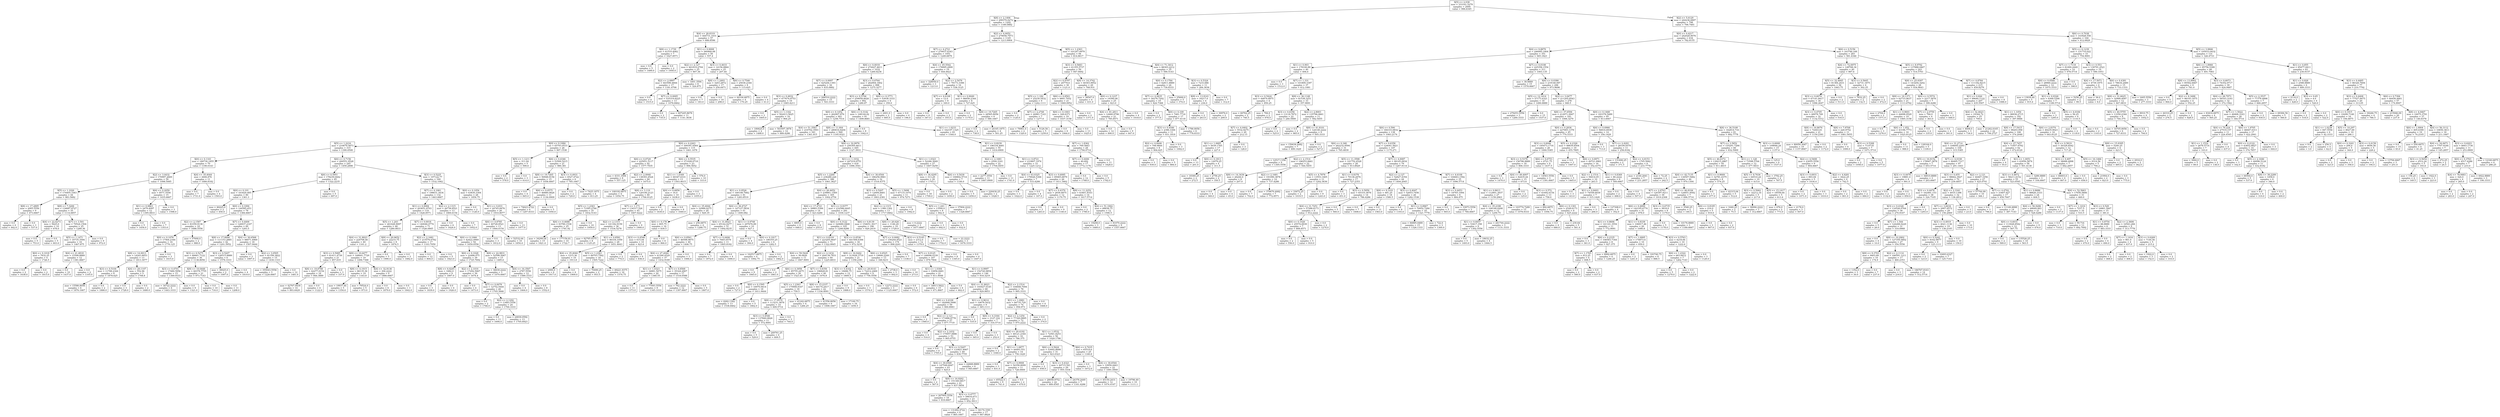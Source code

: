 digraph Tree {
node [shape=box] ;
0 [label="X[5] <= 2.038\nmse = 333161.5279\nsamples = 2000\nvalue = 996.6345"] ;
1 [label="X[8] <= 2.1406\nmse = 299370.0272\nsamples = 1202\nvalue = 1189.0882"] ;
0 -> 1 [labeldistance=2.5, labelangle=45, headlabel="True"] ;
2 [label="X[4] <= 28.8319\nmse = 444731.1031\nsamples = 57\nvalue = 688.8596"] ;
1 -> 2 ;
3 [label="X[8] <= 1.1739\nmse = 41510.4082\nsamples = 7\nvalue = 1627.8571"] ;
2 -> 3 ;
4 [label="mse = 0.0\nsamples = 5\nvalue = 1499.0"] ;
3 -> 4 ;
5 [label="mse = 0.0\nsamples = 2\nvalue = 1950.0"] ;
3 -> 5 ;
6 [label="X[1] <= 0.9008\nmse = 360460.08\nsamples = 50\nvalue = 557.4"] ;
2 -> 6 ;
7 [label="X[2] <= 2.127\nmse = 461819.2704\nsamples = 25\nvalue = 907.36"] ;
6 -> 7 ;
8 [label="X[2] <= 2.0897\nmse = 443590.4844\nsamples = 17\nvalue = 1181.4706"] ;
7 -> 8 ;
9 [label="mse = 0.0\nsamples = 4\nvalue = 1515.0"] ;
8 -> 9 ;
10 [label="X[7] <= 0.0095\nmse = 535319.8225\nsamples = 13\nvalue = 1078.8462"] ;
8 -> 10 ;
11 [label="mse = 0.0\nsamples = 2\nvalue = 735.0"] ;
10 -> 11 ;
12 [label="mse = 607245.8678\nsamples = 11\nvalue = 1141.3636"] ;
10 -> 12 ;
13 [label="mse = 1601.3594\nsamples = 8\nvalue = 324.875"] ;
7 -> 13 ;
14 [label="X[3] <= 0.4633\nmse = 14156.8864\nsamples = 25\nvalue = 207.44"] ;
6 -> 14 ;
15 [label="X[8] <= 1.2493\nmse = 3203.2872\nsamples = 17\nvalue = 250.6471"] ;
14 -> 15 ;
16 [label="mse = 0.0\nsamples = 7\nvalue = 183.0"] ;
15 -> 16 ;
17 [label="mse = 0.0\nsamples = 10\nvalue = 298.0"] ;
15 -> 17 ;
18 [label="X[6] <= 0.7546\nmse = 25036.2344\nsamples = 8\nvalue = 115.625"] ;
14 -> 18 ;
19 [label="mse = 44104.6875\nsamples = 4\nvalue = 170.25"] ;
18 -> 19 ;
20 [label="mse = 0.0\nsamples = 4\nvalue = 61.0"] ;
18 -> 20 ;
21 [label="X[2] <= 4.0052\nmse = 279056.7973\nsamples = 1145\nvalue = 1213.9904"] ;
1 -> 21 ;
22 [label="X[7] <= 4.2721\nmse = 279437.6343\nsamples = 1051\nvalue = 1249.6879"] ;
21 -> 22 ;
23 [label="X[6] <= 0.0018\nmse = 274427.4611\nsamples = 1032\nvalue = 1260.8236"] ;
22 -> 23 ;
24 [label="X[7] <= 0.0097\nmse = 425244.1393\nsamples = 34\nvalue = 835.0882"] ;
23 -> 24 ;
25 [label="X[3] <= 0.4832\nmse = 477674.8753\nsamples = 19\nvalue = 1065.4211"] ;
24 -> 25 ;
26 [label="mse = 0.0\nsamples = 3\nvalue = 1605.0"] ;
25 -> 26 ;
27 [label="X[5] <= 1.1162\nmse = 502413.5625\nsamples = 16\nvalue = 964.25"] ;
25 -> 27 ;
28 [label="mse = 180625.0\nsamples = 2\nvalue = 1488.0"] ;
27 -> 28 ;
29 [label="mse = 503597.3878\nsamples = 14\nvalue = 889.4286"] ;
27 -> 29 ;
30 [label="mse = 206510.2222\nsamples = 15\nvalue = 543.3333"] ;
24 -> 30 ;
31 [label="X[3] <= 0.6764\nmse = 262904.1802\nsamples = 998\nvalue = 1275.3277"] ;
23 -> 31 ;
32 [label="X[3] <= 0.5794\nmse = 259058.8026\nsamples = 992\nvalue = 1280.87"] ;
31 -> 32 ;
33 [label="X[0] <= 0.1452\nmse = 262907.876\nsamples = 901\nvalue = 1258.7514"] ;
32 -> 33 ;
34 [label="X[4] <= 51.3583\nmse = 216702.3593\nsamples = 341\nvalue = 1361.915"] ;
33 -> 34 ;
35 [label="X[5] <= 1.2216\nmse = 210679.5873\nsamples = 315\nvalue = 1399.4508"] ;
34 -> 35 ;
36 [label="X[0] <= 0.1161\nmse = 189730.1855\nsamples = 70\nvalue = 1190.0143"] ;
35 -> 36 ;
37 [label="X[2] <= 3.0432\nmse = 170997.2669\nsamples = 59\nvalue = 1098.5085"] ;
36 -> 37 ;
38 [label="X[5] <= 1.1026\nmse = 174405.3363\nsamples = 44\nvalue = 983.5682"] ;
37 -> 38 ;
39 [label="X[8] <= 17.2895\nmse = 2005.5556\nsamples = 9\nvalue = 473.6667"] ;
38 -> 39 ;
40 [label="mse = 0.0\nsamples = 6\nvalue = 442.0"] ;
39 -> 40 ;
41 [label="mse = 0.0\nsamples = 3\nvalue = 537.0"] ;
39 -> 41 ;
42 [label="X[8] <= 7.3206\nmse = 134687.8727\nsamples = 35\nvalue = 1114.6857"] ;
38 -> 42 ;
43 [label="X[4] <= 22.6273\nmse = 5625.0\nsamples = 10\nvalue = 678.0"] ;
42 -> 43 ;
44 [label="mse = 0.0\nsamples = 5\nvalue = 753.0"] ;
43 -> 44 ;
45 [label="mse = 0.0\nsamples = 5\nvalue = 603.0"] ;
43 -> 45 ;
46 [label="X[7] <= 3.501\nmse = 79524.1504\nsamples = 25\nvalue = 1289.36"] ;
42 -> 46 ;
47 [label="X[5] <= 1.1471\nmse = 35735.3594\nsamples = 16\nvalue = 1467.875"] ;
46 -> 47 ;
48 [label="X[0] <= 0.1018\nmse = 7832.25\nsamples = 4\nvalue = 1726.5"] ;
47 -> 48 ;
49 [label="mse = 0.0\nsamples = 2\nvalue = 1638.0"] ;
48 -> 49 ;
50 [label="mse = 0.0\nsamples = 2\nvalue = 1815.0"] ;
48 -> 50 ;
51 [label="X[4] <= 21.4818\nmse = 15308.8889\nsamples = 12\nvalue = 1381.6667"] ;
47 -> 51 ;
52 [label="mse = 0.0\nsamples = 10\nvalue = 1437.0"] ;
51 -> 52 ;
53 [label="mse = 0.0\nsamples = 2\nvalue = 1105.0"] ;
51 -> 53 ;
54 [label="mse = 0.0\nsamples = 9\nvalue = 972.0"] ;
46 -> 54 ;
55 [label="X[6] <= 0.2059\nmse = 8571.5556\nsamples = 15\nvalue = 1435.6667"] ;
37 -> 55 ;
56 [label="X[1] <= 0.9863\nmse = 2479.4097\nsamples = 12\nvalue = 1395.0833"] ;
55 -> 56 ;
57 [label="mse = 0.0\nsamples = 5\nvalue = 1454.0"] ;
56 -> 57 ;
58 [label="mse = 0.0\nsamples = 7\nvalue = 1353.0"] ;
56 -> 58 ;
59 [label="mse = 0.0\nsamples = 3\nvalue = 1598.0"] ;
55 -> 59 ;
60 [label="X[4] <= 35.4044\nmse = 4406.876\nsamples = 11\nvalue = 1680.8182"] ;
36 -> 60 ;
61 [label="mse = 0.0\nsamples = 7\nvalue = 1731.0"] ;
60 -> 61 ;
62 [label="mse = 0.0\nsamples = 4\nvalue = 1593.0"] ;
60 -> 62 ;
63 [label="X[6] <= 0.7156\nmse = 200551.9528\nsamples = 245\nvalue = 1459.2898"] ;
35 -> 63 ;
64 [label="X[6] <= 0.5951\nmse = 178239.0442\nsamples = 85\nvalue = 1322.2235"] ;
63 -> 64 ;
65 [label="X[0] <= 0.101\nmse = 163420.485\nsamples = 80\nvalue = 1361.3"] ;
64 -> 65 ;
66 [label="mse = 46225.0\nsamples = 2\nvalue = 450.0"] ;
65 -> 66 ;
67 [label="X[0] <= 0.1094\nmse = 144585.453\nsamples = 78\nvalue = 1384.6667"] ;
65 -> 67 ;
68 [label="X[2] <= 2.1587\nmse = 83359.9136\nsamples = 18\nvalue = 1688.5556"] ;
67 -> 68 ;
69 [label="X[0] <= 0.1076\nmse = 17564.2344\nsamples = 16\nvalue = 1776.125"] ;
68 -> 69 ;
70 [label="X[8] <= 14.0013\nmse = 14243.9053\nsamples = 13\nvalue = 1813.3077"] ;
69 -> 70 ;
71 [label="X[3] <= 0.5104\nmse = 11708.2344\nsamples = 8\nvalue = 1878.625"] ;
70 -> 71 ;
72 [label="mse = 15586.8056\nsamples = 6\nvalue = 1876.1667"] ;
71 -> 72 ;
73 [label="mse = 0.0\nsamples = 2\nvalue = 1886.0"] ;
71 -> 73 ;
74 [label="X[4] <= 29.1107\nmse = 552.96\nsamples = 5\nvalue = 1708.8"] ;
70 -> 74 ;
75 [label="mse = 0.0\nsamples = 3\nvalue = 1728.0"] ;
74 -> 75 ;
76 [label="mse = 0.0\nsamples = 2\nvalue = 1680.0"] ;
74 -> 76 ;
77 [label="mse = 0.0\nsamples = 3\nvalue = 1615.0"] ;
69 -> 77 ;
78 [label="mse = 57600.0\nsamples = 2\nvalue = 988.0"] ;
68 -> 78 ;
79 [label="X[7] <= 0.4406\nmse = 126937.2167\nsamples = 60\nvalue = 1293.5"] ;
67 -> 79 ;
80 [label="X[8] <= 17.8006\nmse = 111153.2885\nsamples = 42\nvalue = 1201.5952"] ;
79 -> 80 ;
81 [label="X[3] <= 0.5275\nmse = 80661.7122\nsamples = 36\nvalue = 1138.8056"] ;
80 -> 81 ;
82 [label="X[3] <= 0.4701\nmse = 17480.5956\nsamples = 15\nvalue = 1369.9333"] ;
81 -> 82 ;
83 [label="mse = 34722.2222\nsamples = 6\nvalue = 1443.3333"] ;
82 -> 83 ;
84 [label="mse = 0.0\nsamples = 9\nvalue = 1321.0"] ;
82 -> 84 ;
85 [label="X[8] <= 10.0448\nmse = 60378.7755\nsamples = 21\nvalue = 973.7143"] ;
81 -> 85 ;
86 [label="mse = 0.0\nsamples = 10\nvalue = 716.0"] ;
85 -> 86 ;
87 [label="mse = 0.0\nsamples = 11\nvalue = 1208.0"] ;
85 -> 87 ;
88 [label="X[3] <= 0.5207\nmse = 128515.8889\nsamples = 6\nvalue = 1578.3333"] ;
80 -> 88 ;
89 [label="mse = 38025.0\nsamples = 2\nvalue = 1097.0"] ;
88 -> 89 ;
90 [label="mse = 0.0\nsamples = 4\nvalue = 1819.0"] ;
88 -> 90 ;
91 [label="X[4] <= 30.6568\nmse = 98071.4969\nsamples = 18\nvalue = 1507.9444"] ;
79 -> 91 ;
92 [label="mse = 0.0\nsamples = 3\nvalue = 1897.0"] ;
91 -> 92 ;
93 [label="X[2] <= 3.0505\nmse = 81358.3822\nsamples = 15\nvalue = 1430.1333"] ;
91 -> 93 ;
94 [label="mse = 355043.5556\nsamples = 3\nvalue = 1226.6667"] ;
93 -> 94 ;
95 [label="mse = 0.0\nsamples = 12\nvalue = 1481.0"] ;
93 -> 95 ;
96 [label="mse = 0.0\nsamples = 5\nvalue = 697.0"] ;
64 -> 96 ;
97 [label="X[3] <= 0.5225\nmse = 197122.77\nsamples = 160\nvalue = 1532.1062"] ;
63 -> 97 ;
98 [label="X[7] <= 4.1061\nmse = 198631.3434\nsamples = 132\nvalue = 1463.6667"] ;
97 -> 98 ;
99 [label="X[1] <= 0.9084\nmse = 203651.8703\nsamples = 119\nvalue = 1426.8571"] ;
98 -> 99 ;
100 [label="X[5] <= 1.243\nmse = 261628.9097\nsamples = 48\nvalue = 1280.0833"] ;
99 -> 100 ;
101 [label="X[4] <= 31.8023\nmse = 224708.46\nsamples = 40\nvalue = 1161.2"] ;
100 -> 101 ;
102 [label="X[3] <= 0.5085\nmse = 81411.4739\nsamples = 21\nvalue = 857.619"] ;
101 -> 102 ;
103 [label="X[8] <= 19.8788\nmse = 42277.0154\nsamples = 18\nvalue = 944.3889"] ;
102 -> 103 ;
104 [label="mse = 42767.9439\nsamples = 14\nvalue = 893.6429"] ;
103 -> 104 ;
105 [label="mse = 0.0\nsamples = 4\nvalue = 1122.0"] ;
103 -> 105 ;
106 [label="mse = 0.0\nsamples = 3\nvalue = 337.0"] ;
102 -> 106 ;
107 [label="X[8] <= 10.6477\nmse = 168641.7729\nsamples = 19\nvalue = 1496.7368"] ;
101 -> 107 ;
108 [label="X[8] <= 4.1915\nmse = 86135.36\nsamples = 10\nvalue = 1163.8"] ;
107 -> 108 ;
109 [label="mse = 19937.44\nsamples = 5\nvalue = 1354.6"] ;
108 -> 109 ;
110 [label="mse = 79524.0\nsamples = 5\nvalue = 973.0"] ;
108 -> 110 ;
111 [label="X[4] <= 32.9136\nmse = 304.2222\nsamples = 9\nvalue = 1866.6667"] ;
107 -> 111 ;
112 [label="mse = 0.0\nsamples = 6\nvalue = 1879.0"] ;
111 -> 112 ;
113 [label="mse = 0.0\nsamples = 3\nvalue = 1842.0"] ;
111 -> 113 ;
114 [label="X[8] <= 29.9652\nmse = 22233.75\nsamples = 8\nvalue = 1874.5"] ;
100 -> 114 ;
115 [label="mse = 0.0\nsamples = 5\nvalue = 1990.0"] ;
114 -> 115 ;
116 [label="mse = 0.0\nsamples = 3\nvalue = 1682.0"] ;
114 -> 116 ;
117 [label="X[7] <= 0.0018\nmse = 140046.0774\nsamples = 71\nvalue = 1526.0845"] ;
99 -> 117 ;
118 [label="X[2] <= 2.1681\nmse = 215576.6782\nsamples = 17\nvalue = 1103.7059"] ;
117 -> 118 ;
119 [label="mse = 0.0\nsamples = 12\nvalue = 804.0"] ;
118 -> 119 ;
120 [label="mse = 0.0\nsamples = 5\nvalue = 1823.0"] ;
118 -> 120 ;
121 [label="X[0] <= 0.1066\nmse = 42422.4969\nsamples = 54\nvalue = 1659.0556"] ;
117 -> 121 ;
122 [label="X[0] <= 0.1028\nmse = 22486.075\nsamples = 39\nvalue = 1725.7692"] ;
121 -> 122 ;
123 [label="X[8] <= 6.0245\nmse = 1682.0\nsamples = 9\nvalue = 1897.0"] ;
122 -> 123 ;
124 [label="mse = 0.0\nsamples = 3\nvalue = 1839.0"] ;
123 -> 124 ;
125 [label="mse = 0.0\nsamples = 6\nvalue = 1926.0"] ;
123 -> 125 ;
126 [label="X[2] <= 2.1016\nmse = 17292.5067\nsamples = 30\nvalue = 1674.4"] ;
122 -> 126 ;
127 [label="mse = 0.0\nsamples = 4\nvalue = 1473.0"] ;
126 -> 127 ;
128 [label="X[7] <= 0.0078\nmse = 12752.5444\nsamples = 26\nvalue = 1705.3846"] ;
126 -> 128 ;
129 [label="mse = 0.0\nsamples = 2\nvalue = 1766.0"] ;
128 -> 129 ;
130 [label="X[2] <= 2.1292\nmse = 13483.5556\nsamples = 24\nvalue = 1700.3333"] ;
128 -> 130 ;
131 [label="mse = 0.0\nsamples = 11\nvalue = 1694.0"] ;
130 -> 131 ;
132 [label="mse = 24830.0592\nsamples = 13\nvalue = 1705.6923"] ;
130 -> 132 ;
133 [label="X[8] <= 22.9831\nmse = 52598.5067\nsamples = 15\nvalue = 1485.6"] ;
121 -> 133 ;
134 [label="mse = 36630.2222\nsamples = 3\nvalue = 1070.6667"] ;
133 -> 134 ;
135 [label="X[4] <= 16.3567\nmse = 2787.5556\nsamples = 12\nvalue = 1589.3333"] ;
133 -> 135 ;
136 [label="mse = 0.0\nsamples = 4\nvalue = 1664.0"] ;
135 -> 136 ;
137 [label="mse = 0.0\nsamples = 8\nvalue = 1552.0"] ;
135 -> 137 ;
138 [label="X[2] <= 2.1315\nmse = 26736.8521\nsamples = 13\nvalue = 1800.6154"] ;
98 -> 138 ;
139 [label="mse = 0.0\nsamples = 6\nvalue = 1624.0"] ;
138 -> 139 ;
140 [label="mse = 0.0\nsamples = 7\nvalue = 1952.0"] ;
138 -> 140 ;
141 [label="X[0] <= 0.1054\nmse = 63830.3304\nsamples = 28\nvalue = 1854.75"] ;
97 -> 141 ;
142 [label="mse = 0.0\nsamples = 2\nvalue = 1126.0"] ;
141 -> 142 ;
143 [label="X[1] <= 0.833\nmse = 24745.8476\nsamples = 26\nvalue = 1910.8077"] ;
141 -> 143 ;
144 [label="X[6] <= 0.8785\nmse = 40728.8521\nsamples = 13\nvalue = 1844.6154"] ;
143 -> 144 ;
145 [label="mse = 0.0\nsamples = 3\nvalue = 1812.0"] ;
144 -> 145 ;
146 [label="mse = 52532.64\nsamples = 10\nvalue = 1854.4"] ;
144 -> 146 ;
147 [label="mse = 0.0\nsamples = 13\nvalue = 1977.0"] ;
143 -> 147 ;
148 [label="X[0] <= 0.1084\nmse = 65793.0533\nsamples = 26\nvalue = 907.1538"] ;
34 -> 148 ;
149 [label="X[5] <= 1.1211\nmse = 311.04\nsamples = 5\nvalue = 599.6"] ;
148 -> 149 ;
150 [label="mse = 0.0\nsamples = 2\nvalue = 578.0"] ;
149 -> 150 ;
151 [label="mse = 0.0\nsamples = 3\nvalue = 614.0"] ;
149 -> 151 ;
152 [label="X[6] <= 0.4346\nmse = 53500.5215\nsamples = 21\nvalue = 980.381"] ;
148 -> 152 ;
153 [label="X[8] <= 19.7265\nmse = 50948.9156\nsamples = 15\nvalue = 1058.4667"] ;
152 -> 153 ;
154 [label="mse = 0.0\nsamples = 4\nvalue = 845.0"] ;
153 -> 154 ;
155 [label="X[6] <= 0.0575\nmse = 46880.0826\nsamples = 11\nvalue = 1136.0909"] ;
153 -> 155 ;
156 [label="mse = 74623.4722\nsamples = 6\nvalue = 1207.8333"] ;
155 -> 156 ;
157 [label="mse = 0.0\nsamples = 5\nvalue = 1050.0"] ;
155 -> 157 ;
158 [label="X[3] <= 0.4931\nmse = 6527.4722\nsamples = 6\nvalue = 785.1667"] ;
152 -> 158 ;
159 [label="mse = 0.0\nsamples = 2\nvalue = 729.0"] ;
158 -> 159 ;
160 [label="mse = 7425.1875\nsamples = 4\nvalue = 813.25"] ;
158 -> 160 ;
161 [label="X[8] <= 11.004\nmse = 280616.8204\nsamples = 560\nvalue = 1195.9321"] ;
33 -> 161 ;
162 [label="X[0] <= 0.2263\nmse = 309391.6564\nsamples = 115\nvalue = 1461.1478"] ;
161 -> 162 ;
163 [label="X[6] <= 0.0729\nmse = 225951.5117\nsamples = 92\nvalue = 1577.7935"] ;
162 -> 163 ;
164 [label="mse = 4331.3594\nsamples = 8\nvalue = 557.125"] ;
163 -> 164 ;
165 [label="X[2] <= 2.0948\nmse = 138393.4524\nsamples = 84\nvalue = 1675.0"] ;
163 -> 165 ;
166 [label="mse = 100192.6875\nsamples = 4\nvalue = 1054.75"] ;
165 -> 166 ;
167 [label="X[8] <= 3.119\nmse = 120106.2123\nsamples = 80\nvalue = 1706.0125"] ;
165 -> 167 ;
168 [label="X[5] <= 1.2363\nmse = 73385.2784\nsamples = 35\nvalue = 1832.5143"] ;
167 -> 168 ;
169 [label="X[6] <= 0.4688\nmse = 93780.1536\nsamples = 25\nvalue = 1781.92"] ;
168 -> 169 ;
170 [label="mse = 34299.04\nsamples = 15\nvalue = 1821.4"] ;
169 -> 170 ;
171 [label="mse = 177156.81\nsamples = 10\nvalue = 1722.7"] ;
169 -> 171 ;
172 [label="mse = 0.0\nsamples = 10\nvalue = 1959.0"] ;
168 -> 172 ;
173 [label="X[7] <= 1.171\nmse = 134317.524\nsamples = 45\nvalue = 1607.6222"] ;
167 -> 173 ;
174 [label="X[2] <= 2.1315\nmse = 141182.9159\nsamples = 36\nvalue = 1534.5278"] ;
173 -> 174 ;
175 [label="mse = 82785.9375\nsamples = 8\nvalue = 1125.25"] ;
174 -> 175 ;
176 [label="X[1] <= 0.8581\nmse = 96334.1059\nsamples = 28\nvalue = 1651.4643"] ;
174 -> 176 ;
177 [label="X[4] <= 35.4044\nmse = 1215.36\nsamples = 10\nvalue = 1913.8"] ;
176 -> 177 ;
178 [label="mse = 2000.0\nsamples = 6\nvalue = 1917.0"] ;
177 -> 178 ;
179 [label="mse = 0.0\nsamples = 4\nvalue = 1909.0"] ;
177 -> 179 ;
180 [label="X[5] <= 1.2363\nmse = 89703.7562\nsamples = 18\nvalue = 1505.7222"] ;
176 -> 180 ;
181 [label="mse = 70490.25\nsamples = 2\nvalue = 953.5"] ;
180 -> 181 ;
182 [label="mse = 49221.9375\nsamples = 16\nvalue = 1574.75"] ;
180 -> 182 ;
183 [label="mse = 0.0\nsamples = 9\nvalue = 1900.0"] ;
173 -> 183 ;
184 [label="X[6] <= 0.5535\nmse = 371028.0718\nsamples = 23\nvalue = 994.5652"] ;
162 -> 184 ;
185 [label="X[1] <= 1.0349\nmse = 60347.6331\nsamples = 13\nvalue = 1503.4615"] ;
184 -> 185 ;
186 [label="X[0] <= 0.6856\nmse = 16.0\nsamples = 10\nvalue = 1638.0"] ;
185 -> 186 ;
187 [label="mse = 0.0\nsamples = 2\nvalue = 1630.0"] ;
186 -> 187 ;
188 [label="mse = 0.0\nsamples = 8\nvalue = 1640.0"] ;
186 -> 188 ;
189 [label="mse = 0.0\nsamples = 3\nvalue = 1055.0"] ;
185 -> 189 ;
190 [label="mse = 576.0\nsamples = 10\nvalue = 333.0"] ;
184 -> 190 ;
191 [label="X[8] <= 32.9976\nmse = 250305.4611\nsamples = 445\nvalue = 1127.3933"] ;
161 -> 191 ;
192 [label="X[1] <= 1.1032\nmse = 247219.9751\nsamples = 418\nvalue = 1096.3541"] ;
191 -> 192 ;
193 [label="X[5] <= 1.2269\nmse = 236280.226\nsamples = 386\nvalue = 1061.3627"] ;
192 -> 193 ;
194 [label="X[1] <= 0.9526\nmse = 160148.7682\nsamples = 81\nvalue = 1283.8519"] ;
193 -> 194 ;
195 [label="X[4] <= 35.4044\nmse = 32988.0275\nsamples = 20\nvalue = 929.35"] ;
194 -> 195 ;
196 [label="X[0] <= 0.178\nmse = 805.75\nsamples = 16\nvalue = 839.5"] ;
195 -> 196 ;
197 [label="X[3] <= 0.4546\nmse = 615.04\nsamples = 10\nvalue = 823.6"] ;
196 -> 197 ;
198 [label="mse = 0.0\nsamples = 2\nvalue = 774.0"] ;
197 -> 198 ;
199 [label="mse = 0.0\nsamples = 8\nvalue = 836.0"] ;
197 -> 199 ;
200 [label="mse = 0.0\nsamples = 6\nvalue = 866.0"] ;
196 -> 200 ;
201 [label="mse = 256.6875\nsamples = 4\nvalue = 1288.75"] ;
195 -> 201 ;
202 [label="X[4] <= 36.4727\nmse = 147127.5834\nsamples = 61\nvalue = 1400.082"] ;
194 -> 202 ;
203 [label="X[4] <= 31.8023\nmse = 65142.0277\nsamples = 51\nvalue = 1492.8235"] ;
202 -> 203 ;
204 [label="X[6] <= 0.8561\nmse = 46598.9875\nsamples = 40\nvalue = 1406.75"] ;
203 -> 204 ;
205 [label="X[4] <= 27.2044\nmse = 41246.4529\nsamples = 37\nvalue = 1432.9189"] ;
204 -> 205 ;
206 [label="X[1] <= 1.0323\nmse = 34881.5475\nsamples = 20\nvalue = 1360.55"] ;
205 -> 206 ;
207 [label="mse = 0.0\nsamples = 11\nvalue = 1373.0"] ;
206 -> 207 ;
208 [label="mse = 77093.5556\nsamples = 9\nvalue = 1345.3333"] ;
206 -> 208 ;
209 [label="X[7] <= 0.8568\nmse = 35324.2907\nsamples = 17\nvalue = 1518.0588"] ;
205 -> 209 ;
210 [label="mse = 762.2222\nsamples = 12\nvalue = 1397.6667"] ;
209 -> 210 ;
211 [label="mse = 0.0\nsamples = 5\nvalue = 1807.0"] ;
209 -> 211 ;
212 [label="mse = 0.0\nsamples = 3\nvalue = 1084.0"] ;
204 -> 212 ;
213 [label="X[7] <= 0.4406\nmse = 7665.0579\nsamples = 11\nvalue = 1805.8182"] ;
203 -> 213 ;
214 [label="mse = 0.0\nsamples = 7\nvalue = 1872.0"] ;
213 -> 214 ;
215 [label="mse = 0.0\nsamples = 4\nvalue = 1690.0"] ;
213 -> 215 ;
216 [label="X[1] <= 0.9748\nmse = 297676.89\nsamples = 10\nvalue = 927.1"] ;
202 -> 216 ;
217 [label="mse = 0.0\nsamples = 4\nvalue = 394.0"] ;
216 -> 217 ;
218 [label="X[0] <= 0.1917\nmse = 180355.25\nsamples = 6\nvalue = 1282.5"] ;
216 -> 218 ;
219 [label="mse = 162517.6875\nsamples = 4\nvalue = 1092.75"] ;
218 -> 219 ;
220 [label="mse = 0.0\nsamples = 2\nvalue = 1662.0"] ;
218 -> 220 ;
221 [label="X[4] <= 26.4652\nmse = 239861.1569\nsamples = 305\nvalue = 1002.2754"] ;
193 -> 221 ;
222 [label="X[4] <= 17.4721\nmse = 39883.5306\nsamples = 14\nvalue = 423.4286"] ;
221 -> 222 ;
223 [label="mse = 4805.0\nsamples = 6\nvalue = 648.0"] ;
222 -> 223 ;
224 [label="mse = 0.0\nsamples = 8\nvalue = 255.0"] ;
222 -> 224 ;
225 [label="X[1] <= 0.9377\nmse = 232586.6445\nsamples = 291\nvalue = 1030.1237"] ;
221 -> 225 ;
226 [label="X[0] <= 0.3122\nmse = 320680.0468\nsamples = 105\nvalue = 1208.8286"] ;
225 -> 226 ;
227 [label="X[1] <= 0.8318\nmse = 223205.9647\nsamples = 71\nvalue = 1322.0845"] ;
226 -> 227 ;
228 [label="X[4] <= 59.5428\nmse = 38.0826\nsamples = 11\nvalue = 1847.9091"] ;
227 -> 228 ;
229 [label="mse = 0.0\nsamples = 9\nvalue = 1845.0"] ;
228 -> 229 ;
230 [label="mse = 0.0\nsamples = 2\nvalue = 1861.0"] ;
228 -> 230 ;
231 [label="X[2] <= 2.1432\nmse = 204136.7831\nsamples = 60\nvalue = 1225.6833"] ;
227 -> 231 ;
232 [label="X[6] <= 0.3958\nmse = 85755.2475\nsamples = 20\nvalue = 1523.45"] ;
231 -> 232 ;
233 [label="mse = 0.0\nsamples = 2\nvalue = 727.0"] ;
232 -> 233 ;
234 [label="X[0] <= 0.1595\nmse = 16970.9414\nsamples = 18\nvalue = 1611.9444"] ;
232 -> 234 ;
235 [label="mse = 4262.1302\nsamples = 13\nvalue = 1538.8462"] ;
234 -> 235 ;
236 [label="mse = 0.0\nsamples = 5\nvalue = 1802.0"] ;
234 -> 236 ;
237 [label="X[7] <= 0.8356\nmse = 196828.81\nsamples = 40\nvalue = 1076.8"] ;
231 -> 237 ;
238 [label="X[5] <= 1.2363\nmse = 175908.9167\nsamples = 18\nvalue = 759.5"] ;
237 -> 238 ;
239 [label="X[8] <= 17.9579\nmse = 113231.3878\nsamples = 14\nvalue = 609.5714"] ;
238 -> 239 ;
240 [label="X[3] <= 0.4546\nmse = 137840.0826\nsamples = 11\nvalue = 572.9091"] ;
239 -> 240 ;
241 [label="mse = 0.0\nsamples = 5\nvalue = 529.0"] ;
240 -> 241 ;
242 [label="mse = 249761.25\nsamples = 6\nvalue = 609.5"] ;
240 -> 242 ;
243 [label="mse = 0.0\nsamples = 3\nvalue = 744.0"] ;
239 -> 243 ;
244 [label="mse = 41242.6875\nsamples = 4\nvalue = 1284.25"] ;
238 -> 244 ;
245 [label="X[8] <= 15.2337\nmse = 64174.2417\nsamples = 22\nvalue = 1336.4091"] ;
237 -> 245 ;
246 [label="mse = 41556.8056\nsamples = 6\nvalue = 1008.1667"] ;
245 -> 246 ;
247 [label="mse = 17100.75\nsamples = 16\nvalue = 1459.5"] ;
245 -> 247 ;
248 [label="X[3] <= 0.4536\nmse = 441508.6306\nsamples = 34\nvalue = 972.3235"] ;
226 -> 248 ;
249 [label="X[8] <= 16.9262\nmse = 313028.3719\nsamples = 21\nvalue = 1358.2381"] ;
248 -> 249 ;
250 [label="X[3] <= 0.4162\nmse = 18486.75\nsamples = 12\nvalue = 1809.5"] ;
249 -> 250 ;
251 [label="mse = 0.0\nsamples = 9\nvalue = 1888.0"] ;
250 -> 251 ;
252 [label="mse = 0.0\nsamples = 3\nvalue = 1574.0"] ;
250 -> 252 ;
253 [label="X[4] <= 29.9143\nmse = 72212.2469\nsamples = 9\nvalue = 756.5556"] ;
249 -> 253 ;
254 [label="mse = 12272.2222\nsamples = 3\nvalue = 1125.6667"] ;
253 -> 254 ;
255 [label="mse = 0.0\nsamples = 6\nvalue = 572.0"] ;
253 -> 255 ;
256 [label="X[6] <= 0.6525\nmse = 19846.2249\nsamples = 13\nvalue = 348.9231"] ;
248 -> 256 ;
257 [label="mse = 2738.0\nsamples = 3\nvalue = 602.0"] ;
256 -> 257 ;
258 [label="mse = 0.0\nsamples = 10\nvalue = 273.0"] ;
256 -> 258 ;
259 [label="X[6] <= 0.8139\nmse = 154651.3017\nsamples = 186\nvalue = 929.2419"] ;
225 -> 259 ;
260 [label="X[7] <= 0.0082\nmse = 150244.8521\nsamples = 174\nvalue = 898.2241"] ;
259 -> 260 ;
261 [label="mse = 0.0\nsamples = 7\nvalue = 1338.0"] ;
260 -> 261 ;
262 [label="X[7] <= 0.0125\nmse = 148096.0339\nsamples = 167\nvalue = 879.7904"] ;
260 -> 262 ;
263 [label="X[1] <= 1.0304\nmse = 33856.8481\nsamples = 21\nvalue = 611.9048"] ;
262 -> 263 ;
264 [label="mse = 34813.5822\nsamples = 15\nvalue = 671.8667"] ;
263 -> 264 ;
265 [label="mse = 5.0\nsamples = 6\nvalue = 462.0"] ;
263 -> 265 ;
266 [label="X[1] <= 0.9997\nmse = 152720.9854\nsamples = 146\nvalue = 918.3219"] ;
262 -> 266 ;
267 [label="X[4] <= 31.8023\nmse = 193027.0145\nsamples = 68\nvalue = 829.9853"] ;
266 -> 267 ;
268 [label="X[6] <= 0.4108\nmse = 182848.5998\nsamples = 59\nvalue = 900.8983"] ;
267 -> 268 ;
269 [label="mse = 0.0\nsamples = 2\nvalue = 1560.0"] ;
268 -> 269 ;
270 [label="X[2] <= 2.121\nmse = 173486.8778\nsamples = 57\nvalue = 877.7719"] ;
268 -> 270 ;
271 [label="mse = 0.0\nsamples = 4\nvalue = 516.0"] ;
270 -> 271 ;
272 [label="X[2] <= 2.1432\nmse = 175957.0886\nsamples = 53\nvalue = 905.0755"] ;
270 -> 272 ;
273 [label="mse = 0.0\nsamples = 4\nvalue = 1705.0"] ;
272 -> 273 ;
274 [label="X[3] <= 0.5207\nmse = 133821.8067\nsamples = 49\nvalue = 839.7755"] ;
272 -> 274 ;
275 [label="X[4] <= 30.6568\nmse = 147548.6047\nsamples = 43\nvalue = 825.0"] ;
274 -> 275 ;
276 [label="mse = 0.0\nsamples = 2\nvalue = 567.0"] ;
275 -> 276 ;
277 [label="X[8] <= 16.9262\nmse = 151340.6817\nsamples = 41\nvalue = 837.5854"] ;
275 -> 277 ;
278 [label="mse = 267905.5556\nsamples = 18\nvalue = 818.6667"] ;
277 -> 278 ;
279 [label="X[3] <= 0.4777\nmse = 59616.673\nsamples = 23\nvalue = 852.3913"] ;
277 -> 279 ;
280 [label="mse = 131482.4722\nsamples = 6\nvalue = 865.1667"] ;
279 -> 280 ;
281 [label="mse = 34174.3391\nsamples = 17\nvalue = 847.8824"] ;
279 -> 281 ;
282 [label="mse = 22668.8889\nsamples = 6\nvalue = 945.6667"] ;
274 -> 282 ;
283 [label="X[1] <= 0.9614\nmse = 10678.5432\nsamples = 9\nvalue = 365.1111"] ;
267 -> 283 ;
284 [label="mse = 0.0\nsamples = 2\nvalue = 535.0"] ;
283 -> 284 ;
285 [label="X[0] <= 0.3344\nmse = 3127.102\nsamples = 7\nvalue = 316.5714"] ;
283 -> 285 ;
286 [label="mse = 0.0\nsamples = 4\nvalue = 365.0"] ;
285 -> 286 ;
287 [label="mse = 0.0\nsamples = 3\nvalue = 252.0"] ;
285 -> 287 ;
288 [label="X[2] <= 2.1514\nmse = 104848.7094\nsamples = 78\nvalue = 995.3333"] ;
266 -> 288 ;
289 [label="X[1] <= 1.0981\nmse = 84735.729\nsamples = 74\nvalue = 958.973"] ;
288 -> 289 ;
290 [label="X[2] <= 2.1254\nmse = 77320.0895\nsamples = 72\nvalue = 975.2222"] ;
289 -> 290 ;
291 [label="X[4] <= 29.4192\nmse = 48121.2344\nsamples = 16\nvalue = 786.375"] ;
290 -> 291 ;
292 [label="mse = 0.0\nsamples = 2\nvalue = 1040.0"] ;
291 -> 292 ;
293 [label="X[1] <= 1.0877\nmse = 44493.551\nsamples = 14\nvalue = 750.1429"] ;
291 -> 293 ;
294 [label="mse = 0.0\nsamples = 3\nvalue = 831.0"] ;
293 -> 294 ;
295 [label="X[7] <= 0.9908\nmse = 54358.8099\nsamples = 11\nvalue = 728.0909"] ;
293 -> 295 ;
296 [label="mse = 65522.0\nsamples = 9\nvalue = 741.0"] ;
295 -> 296 ;
297 [label="mse = 0.0\nsamples = 2\nvalue = 670.0"] ;
295 -> 297 ;
298 [label="X[1] <= 1.0532\nmse = 72561.8253\nsamples = 56\nvalue = 1029.1786"] ;
290 -> 298 ;
299 [label="X[6] <= 0.5624\nmse = 53002.8699\nsamples = 31\nvalue = 923.0323"] ;
298 -> 299 ;
300 [label="mse = 0.0\nsamples = 2\nvalue = 458.0"] ;
299 -> 300 ;
301 [label="X[3] <= 0.4321\nmse = 40715.541\nsamples = 29\nvalue = 955.1034"] ;
299 -> 301 ;
302 [label="mse = 28058.9752\nsamples = 22\nvalue = 889.4545"] ;
301 -> 302 ;
303 [label="mse = 24378.2449\nsamples = 7\nvalue = 1161.4286"] ;
301 -> 303 ;
304 [label="X[6] <= 0.7435\nmse = 65519.6\nsamples = 25\nvalue = 1160.8"] ;
298 -> 304 ;
305 [label="mse = 0.0\nsamples = 3\nvalue = 1672.0"] ;
304 -> 305 ;
306 [label="X[4] <= 30.6544\nmse = 33959.4463\nsamples = 22\nvalue = 1091.0909"] ;
304 -> 306 ;
307 [label="mse = 45150.2431\nsamples = 12\nvalue = 1074.4167"] ;
306 -> 307 ;
308 [label="mse = 19796.49\nsamples = 10\nvalue = 1111.1"] ;
306 -> 308 ;
309 [label="mse = 0.0\nsamples = 2\nvalue = 374.0"] ;
289 -> 309 ;
310 [label="mse = 0.0\nsamples = 4\nvalue = 1668.0"] ;
288 -> 310 ;
311 [label="X[3] <= 0.5145\nmse = 2312.0\nsamples = 12\nvalue = 1379.0"] ;
259 -> 311 ;
312 [label="mse = 0.0\nsamples = 8\nvalue = 1345.0"] ;
311 -> 312 ;
313 [label="mse = 0.0\nsamples = 4\nvalue = 1447.0"] ;
311 -> 313 ;
314 [label="X[4] <= 30.6544\nmse = 186256.9961\nsamples = 32\nvalue = 1518.4375"] ;
192 -> 314 ;
315 [label="X[3] <= 0.5207\nmse = 12694.8481\nsamples = 21\nvalue = 1803.2381"] ;
314 -> 315 ;
316 [label="X[2] <= 2.1315\nmse = 1366.1302\nsamples = 13\nvalue = 1717.8462"] ;
315 -> 316 ;
317 [label="X[8] <= 20.626\nmse = 1146.29\nsamples = 10\nvalue = 1729.9"] ;
316 -> 317 ;
318 [label="mse = 0.0\nsamples = 7\nvalue = 1752.0"] ;
317 -> 318 ;
319 [label="mse = 22.2222\nsamples = 3\nvalue = 1678.3333"] ;
317 -> 319 ;
320 [label="mse = 0.2222\nsamples = 3\nvalue = 1677.6667"] ;
316 -> 320 ;
321 [label="mse = 0.0\nsamples = 8\nvalue = 1942.0"] ;
315 -> 321 ;
322 [label="X[5] <= 1.5498\nmse = 67133.1074\nsamples = 11\nvalue = 974.7273"] ;
314 -> 322 ;
323 [label="X[5] <= 1.243\nmse = 13500.0\nsamples = 8\nvalue = 842.0"] ;
322 -> 323 ;
324 [label="mse = 0.0\nsamples = 3\nvalue = 692.0"] ;
323 -> 324 ;
325 [label="mse = 0.0\nsamples = 5\nvalue = 932.0"] ;
323 -> 325 ;
326 [label="mse = 37904.2222\nsamples = 3\nvalue = 1328.6667"] ;
322 -> 326 ;
327 [label="X[1] <= 1.0323\nmse = 52246.3649\nsamples = 27\nvalue = 1607.9259"] ;
191 -> 327 ;
328 [label="X[8] <= 34.4295\nmse = 313.29\nsamples = 20\nvalue = 1703.1"] ;
327 -> 328 ;
329 [label="mse = 0.0\nsamples = 18\nvalue = 1709.0"] ;
328 -> 329 ;
330 [label="mse = 0.0\nsamples = 2\nvalue = 1650.0"] ;
328 -> 330 ;
331 [label="X[6] <= 0.5439\nmse = 100802.5714\nsamples = 7\nvalue = 1336.0"] ;
327 -> 331 ;
332 [label="mse = 0.0\nsamples = 5\nvalue = 1459.0"] ;
331 -> 332 ;
333 [label="mse = 220430.25\nsamples = 2\nvalue = 1028.5"] ;
331 -> 333 ;
334 [label="X[6] <= 0.3142\nmse = 168144.62\nsamples = 91\nvalue = 1499.8681"] ;
32 -> 334 ;
335 [label="mse = 0.0\nsamples = 8\nvalue = 1042.0"] ;
334 -> 335 ;
336 [label="X[1] <= 1.0233\nmse = 162197.1325\nsamples = 83\nvalue = 1544.0"] ;
334 -> 336 ;
337 [label="X[1] <= 0.8239\nmse = 196334.4681\nsamples = 55\nvalue = 1416.6909"] ;
336 -> 337 ;
338 [label="X[2] <= 2.1681\nmse = 2504.3161\nsamples = 22\nvalue = 1704.0455"] ;
337 -> 338 ;
339 [label="mse = 2277.3554\nsamples = 11\nvalue = 1667.0909"] ;
338 -> 339 ;
340 [label="mse = 0.0\nsamples = 11\nvalue = 1741.0"] ;
338 -> 340 ;
341 [label="X[1] <= 0.8721\nmse = 233807.1974\nsamples = 33\nvalue = 1225.1212"] ;
337 -> 341 ;
342 [label="X[4] <= 63.0325\nmse = 179026.5306\nsamples = 7\nvalue = 533.4286"] ;
341 -> 342 ;
343 [label="mse = 0.0\nsamples = 3\nvalue = 1022.0"] ;
342 -> 343 ;
344 [label="mse = 0.0\nsamples = 4\nvalue = 167.0"] ;
342 -> 344 ;
345 [label="X[3] <= 0.6085\nmse = 85065.6879\nsamples = 26\nvalue = 1411.3462"] ;
341 -> 345 ;
346 [label="X[7] <= 0.4379\nmse = 2836.6875\nsamples = 12\nvalue = 1170.75"] ;
345 -> 346 ;
347 [label="mse = 0.0\nsamples = 3\nvalue = 1263.0"] ;
346 -> 347 ;
348 [label="mse = 0.0\nsamples = 9\nvalue = 1140.0"] ;
346 -> 348 ;
349 [label="X[8] <= 11.2252\nmse = 63401.8163\nsamples = 14\nvalue = 1617.5714"] ;
345 -> 349 ;
350 [label="mse = 0.0\nsamples = 2\nvalue = 1780.0"] ;
349 -> 350 ;
351 [label="X[4] <= 51.1842\nmse = 68838.75\nsamples = 12\nvalue = 1590.5"] ;
349 -> 351 ;
352 [label="mse = 19208.0\nsamples = 3\nvalue = 1689.0"] ;
351 -> 352 ;
353 [label="mse = 81070.2222\nsamples = 9\nvalue = 1557.6667"] ;
351 -> 353 ;
354 [label="X[7] <= 1.8362\nmse = 769.5663\nsamples = 28\nvalue = 1794.0714"] ;
336 -> 354 ;
355 [label="X[7] <= 0.4406\nmse = 40.692\nsamples = 17\nvalue = 1772.1176"] ;
354 -> 355 ;
356 [label="mse = 0.0\nsamples = 12\nvalue = 1768.0"] ;
355 -> 356 ;
357 [label="mse = 0.0\nsamples = 5\nvalue = 1782.0"] ;
355 -> 357 ;
358 [label="mse = 0.0\nsamples = 11\nvalue = 1828.0"] ;
354 -> 358 ;
359 [label="X[0] <= 0.3771\nmse = 53938.3333\nsamples = 6\nvalue = 359.0"] ;
31 -> 359 ;
360 [label="mse = 2401.0\nsamples = 2\nvalue = 685.0"] ;
359 -> 360 ;
361 [label="mse = 0.0\nsamples = 4\nvalue = 196.0"] ;
359 -> 361 ;
362 [label="X[4] <= 45.5542\nmse = 178995.2909\nsamples = 19\nvalue = 644.8421"] ;
22 -> 362 ;
363 [label="mse = 328050.0\nsamples = 3\nvalue = 1213.0"] ;
362 -> 363 ;
364 [label="X[2] <= 2.5478\nmse = 79173.3398\nsamples = 16\nvalue = 538.3125"] ;
362 -> 364 ;
365 [label="X[7] <= 4.6108\nmse = 12.0\nsamples = 8\nvalue = 349.0"] ;
364 -> 365 ;
366 [label="mse = 0.0\nsamples = 6\nvalue = 347.0"] ;
365 -> 366 ;
367 [label="mse = 0.0\nsamples = 2\nvalue = 355.0"] ;
365 -> 367 ;
368 [label="X[1] <= 0.9049\nmse = 86656.2344\nsamples = 8\nvalue = 727.625"] ;
364 -> 368 ;
369 [label="mse = 0.0\nsamples = 2\nvalue = 1170.0"] ;
368 -> 369 ;
370 [label="X[8] <= 19.7265\nmse = 28565.8056\nsamples = 6\nvalue = 580.1667"] ;
368 -> 370 ;
371 [label="mse = 0.0\nsamples = 2\nvalue = 738.0"] ;
370 -> 371 ;
372 [label="mse = 24165.1875\nsamples = 4\nvalue = 501.25"] ;
370 -> 372 ;
373 [label="X[5] <= 1.2363\nmse = 101247.0979\nsamples = 94\nvalue = 814.8617"] ;
21 -> 373 ;
374 [label="X[3] <= 0.5683\nmse = 61355.5737\nsamples = 59\nvalue = 947.9492"] ;
373 -> 374 ;
375 [label="X[2] <= 6.9797\nmse = 20779.6\nsamples = 30\nvalue = 1121.0"] ;
374 -> 375 ;
376 [label="X[5] <= 1.182\nmse = 25230.5432\nsamples = 9\nvalue = 1242.1111"] ;
375 -> 376 ;
377 [label="mse = 0.0\nsamples = 2\nvalue = 1120.0"] ;
376 -> 377 ;
378 [label="X[7] <= 2.2748\nmse = 26961.7143\nsamples = 7\nvalue = 1277.0"] ;
376 -> 378 ;
379 [label="mse = 78961.0\nsamples = 2\nvalue = 1320.0"] ;
378 -> 379 ;
380 [label="mse = 5126.56\nsamples = 5\nvalue = 1259.8"] ;
378 -> 380 ;
381 [label="X[6] <= 0.8501\nmse = 9891.7052\nsamples = 21\nvalue = 1069.0952"] ;
375 -> 381 ;
382 [label="X[0] <= 0.1003\nmse = 328.6371\nsamples = 19\nvalue = 1037.3158"] ;
381 -> 382 ;
383 [label="mse = 0.0\nsamples = 6\nvalue = 1064.0"] ;
382 -> 383 ;
384 [label="mse = 0.0\nsamples = 13\nvalue = 1025.0"] ;
382 -> 384 ;
385 [label="mse = 0.0\nsamples = 2\nvalue = 1371.0"] ;
381 -> 385 ;
386 [label="X[8] <= 14.3742\nmse = 40303.9952\nsamples = 29\nvalue = 768.931"] ;
374 -> 386 ;
387 [label="mse = 38547.0\nsamples = 4\nvalue = 431.0"] ;
386 -> 387 ;
388 [label="X[0] <= 0.1237\nmse = 19390.08\nsamples = 25\nvalue = 823.0"] ;
386 -> 388 ;
389 [label="X[4] <= 81.2811\nmse = 14460.9796\nsamples = 21\nvalue = 785.8571"] ;
388 -> 389 ;
390 [label="mse = 0.0\nsamples = 12\nvalue = 890.0"] ;
389 -> 390 ;
391 [label="mse = 0.0\nsamples = 9\nvalue = 647.0"] ;
389 -> 391 ;
392 [label="mse = 0.0\nsamples = 4\nvalue = 1018.0"] ;
388 -> 392 ;
393 [label="X[4] <= 71.3412\nmse = 88303.2212\nsamples = 35\nvalue = 590.5143"] ;
373 -> 393 ;
394 [label="X[0] <= 0.1784\nmse = 62811.8889\nsamples = 24\nvalue = 730.8333"] ;
393 -> 394 ;
395 [label="X[7] <= 4.0835\nmse = 30278.7202\nsamples = 19\nvalue = 824.7368"] ;
394 -> 395 ;
396 [label="mse = 0.0\nsamples = 2\nvalue = 377.0"] ;
395 -> 396 ;
397 [label="X[0] <= 0.109\nmse = 7481.7716\nsamples = 17\nvalue = 877.4118"] ;
395 -> 397 ;
398 [label="X[3] <= 0.4546\nmse = 2396.3306\nsamples = 11\nvalue = 931.1818"] ;
397 -> 398 ;
399 [label="X[2] <= 4.8446\nmse = 708.9844\nsamples = 8\nvalue = 904.625"] ;
398 -> 399 ;
400 [label="mse = 0.0\nsamples = 3\nvalue = 939.0"] ;
399 -> 400 ;
401 [label="mse = 0.0\nsamples = 5\nvalue = 884.0"] ;
399 -> 401 ;
402 [label="mse = 0.0\nsamples = 3\nvalue = 1002.0"] ;
398 -> 402 ;
403 [label="mse = 1786.8056\nsamples = 6\nvalue = 778.8333"] ;
397 -> 403 ;
404 [label="mse = 25600.0\nsamples = 5\nvalue = 374.0"] ;
394 -> 404 ;
405 [label="X[3] <= 0.5324\nmse = 7233.686\nsamples = 11\nvalue = 284.3636"] ;
393 -> 405 ;
406 [label="X[8] <= 13.9141\nmse = 16217.0\nsamples = 4\nvalue = 236.0"] ;
405 -> 406 ;
407 [label="mse = 0.0\nsamples = 2\nvalue = 263.0"] ;
406 -> 407 ;
408 [label="mse = 30976.0\nsamples = 2\nvalue = 209.0"] ;
406 -> 408 ;
409 [label="mse = 0.0\nsamples = 7\nvalue = 312.0"] ;
405 -> 409 ;
410 [label="X[2] <= 5.6129\nmse = 244236.6897\nsamples = 798\nvalue = 706.7481"] ;
0 -> 410 [labeldistance=2.5, labelangle=-45, headlabel="False"] ;
411 [label="X[0] <= 0.4217\nmse = 242028.9076\nsamples = 634\nvalue = 782.8155"] ;
410 -> 411 ;
412 [label="X[4] <= 9.8879\nmse = 246085.1804\nsamples = 351\nvalue = 945.1823"] ;
411 -> 412 ;
413 [label="X[1] <= 0.903\nmse = 178100.89\nsamples = 40\nvalue = 494.6"] ;
412 -> 413 ;
414 [label="mse = 0.0\nsamples = 3\nvalue = 1512.0"] ;
413 -> 414 ;
415 [label="X[7] <= 1.331\nmse = 101809.3397\nsamples = 37\nvalue = 412.1081"] ;
413 -> 415 ;
416 [label="X[3] <= 0.5424\nmse = 44874.6875\nsamples = 4\nvalue = 859.25"] ;
415 -> 416 ;
417 [label="mse = 60762.25\nsamples = 2\nvalue = 740.5"] ;
416 -> 417 ;
418 [label="mse = 784.0\nsamples = 2\nvalue = 978.0"] ;
416 -> 418 ;
419 [label="X[8] <= 36.1148\nmse = 81538.3251\nsamples = 33\nvalue = 357.9091"] ;
415 -> 419 ;
420 [label="X[3] <= 0.6356\nmse = 13118.7872\nsamples = 22\nvalue = 240.5909"] ;
419 -> 420 ;
421 [label="X[7] <= 4.0402\nmse = 5532.9275\nsamples = 20\nvalue = 212.15"] ;
420 -> 421 ;
422 [label="X[1] <= 1.0685\nmse = 5039.1765\nsamples = 17\nvalue = 227.0"] ;
421 -> 422 ;
423 [label="mse = 0.0\nsamples = 13\nvalue = 201.0"] ;
422 -> 423 ;
424 [label="X[0] <= 0.1813\nmse = 12079.25\nsamples = 4\nvalue = 311.5"] ;
422 -> 424 ;
425 [label="mse = 18360.25\nsamples = 2\nvalue = 272.5"] ;
424 -> 425 ;
426 [label="mse = 2756.25\nsamples = 2\nvalue = 350.5"] ;
424 -> 426 ;
427 [label="mse = 0.0\nsamples = 3\nvalue = 128.0"] ;
421 -> 427 ;
428 [label="mse = 0.0\nsamples = 2\nvalue = 525.0"] ;
420 -> 428 ;
429 [label="X[2] <= 2.8003\nmse = 135796.0661\nsamples = 11\nvalue = 592.5455"] ;
419 -> 429 ;
430 [label="mse = 0.0\nsamples = 2\nvalue = 985.0"] ;
429 -> 430 ;
431 [label="X[8] <= 41.8101\nmse = 124140.2222\nsamples = 9\nvalue = 505.3333"] ;
429 -> 431 ;
432 [label="mse = 159436.4082\nsamples = 7\nvalue = 499.1429"] ;
431 -> 432 ;
433 [label="mse = 0.0\nsamples = 2\nvalue = 527.0"] ;
431 -> 433 ;
434 [label="X[7] <= 0.0108\nmse = 225358.1554\nsamples = 311\nvalue = 1003.135"] ;
412 -> 434 ;
435 [label="mse = 38.8889\nsamples = 15\nvalue = 1578.6667"] ;
434 -> 435 ;
436 [label="X[6] <= 0.0386\nmse = 219140.097\nsamples = 296\nvalue = 973.9696"] ;
434 -> 436 ;
437 [label="X[5] <= 12.1614\nmse = 57173.4321\nsamples = 18\nvalue = 1490.8889"] ;
436 -> 437 ;
438 [label="mse = 279253.5556\nsamples = 3\nvalue = 1260.3333"] ;
437 -> 438 ;
439 [label="mse = 0.0\nsamples = 15\nvalue = 1537.0"] ;
437 -> 439 ;
440 [label="X[2] <= 3.0477\nmse = 211205.8543\nsamples = 278\nvalue = 940.5"] ;
436 -> 440 ;
441 [label="X[8] <= 37.6594\nmse = 212971.0947\nsamples = 183\nvalue = 1006.3279"] ;
440 -> 441 ;
442 [label="X[6] <= 0.594\nmse = 184333.0832\nsamples = 138\nvalue = 1083.2174"] ;
441 -> 442 ;
443 [label="X[6] <= 0.348\nmse = 262232.9594\nsamples = 31\nvalue = 765.4839"] ;
442 -> 443 ;
444 [label="mse = 12517.1358\nsamples = 9\nvalue = 1305.5556"] ;
443 -> 444 ;
445 [label="X[2] <= 2.1514\nmse = 196253.0661\nsamples = 22\nvalue = 544.5455"] ;
443 -> 445 ;
446 [label="X[8] <= 14.3436\nmse = 26244.0\nsamples = 8\nvalue = 207.0"] ;
445 -> 446 ;
447 [label="mse = 0.0\nsamples = 4\nvalue = 369.0"] ;
446 -> 447 ;
448 [label="mse = 0.0\nsamples = 4\nvalue = 45.0"] ;
446 -> 448 ;
449 [label="X[2] <= 2.1681\nmse = 191090.3878\nsamples = 14\nvalue = 737.4286"] ;
445 -> 449 ;
450 [label="mse = 0.0\nsamples = 7\nvalue = 702.0"] ;
449 -> 450 ;
451 [label="mse = 379670.4082\nsamples = 7\nvalue = 772.8571"] ;
449 -> 451 ;
452 [label="X[7] <= 0.6358\nmse = 124041.5621\nsamples = 107\nvalue = 1175.271"] ;
442 -> 452 ;
453 [label="X[5] <= 11.3598\nmse = 101752.4528\nsamples = 28\nvalue = 913.8929"] ;
452 -> 453 ;
454 [label="X[5] <= 4.7878\nmse = 13553.1405\nsamples = 11\nvalue = 1202.3636"] ;
453 -> 454 ;
455 [label="mse = 33672.25\nsamples = 2\nvalue = 1019.5"] ;
454 -> 455 ;
456 [label="mse = 0.0\nsamples = 9\nvalue = 1243.0"] ;
454 -> 456 ;
457 [label="X[1] <= 0.8378\nmse = 70136.2976\nsamples = 17\nvalue = 727.2353"] ;
453 -> 457 ;
458 [label="mse = 0.0\nsamples = 3\nvalue = 451.0"] ;
457 -> 458 ;
459 [label="X[3] <= 0.5959\nmse = 65310.3878\nsamples = 14\nvalue = 786.4286"] ;
457 -> 459 ;
460 [label="X[4] <= 31.7251\nmse = 57286.6173\nsamples = 9\nvalue = 912.2222"] ;
459 -> 460 ;
461 [label="X[0] <= 0.1026\nmse = 25574.6939\nsamples = 7\nvalue = 808.8571"] ;
460 -> 461 ;
462 [label="mse = 0.0\nsamples = 2\nvalue = 556.0"] ;
461 -> 462 ;
463 [label="mse = 0.0\nsamples = 5\nvalue = 910.0"] ;
461 -> 463 ;
464 [label="mse = 0.0\nsamples = 2\nvalue = 1274.0"] ;
460 -> 464 ;
465 [label="mse = 0.0\nsamples = 5\nvalue = 560.0"] ;
459 -> 465 ;
466 [label="X[7] <= 4.0087\nmse = 99145.0934\nsamples = 79\nvalue = 1267.9114"] ;
452 -> 466 ;
467 [label="X[2] <= 2.127\nmse = 52827.4354\nsamples = 44\nvalue = 1404.2045"] ;
466 -> 467 ;
468 [label="X[8] <= 9.3101\nmse = 481.25\nsamples = 18\nvalue = 1580.5"] ;
467 -> 468 ;
469 [label="mse = 0.0\nsamples = 7\nvalue = 1608.0"] ;
468 -> 469 ;
470 [label="mse = 0.0\nsamples = 11\nvalue = 1563.0"] ;
468 -> 470 ;
471 [label="X[3] <= 0.4047\nmse = 52653.7456\nsamples = 26\nvalue = 1282.1538"] ;
467 -> 471 ;
472 [label="mse = 0.0\nsamples = 8\nvalue = 1193.0"] ;
471 -> 472 ;
473 [label="X[1] <= 0.8967\nmse = 70952.7284\nsamples = 18\nvalue = 1321.7778"] ;
471 -> 473 ;
474 [label="mse = 84885.0489\nsamples = 15\nvalue = 1326.1333"] ;
473 -> 474 ;
475 [label="mse = 722.0\nsamples = 3\nvalue = 1300.0"] ;
473 -> 475 ;
476 [label="X[7] <= 4.6108\nmse = 104663.1592\nsamples = 35\nvalue = 1096.5714"] ;
466 -> 476 ;
477 [label="X[3] <= 0.4453\nmse = 18765.1094\nsamples = 8\nvalue = 884.875"] ;
476 -> 477 ;
478 [label="mse = 0.0\nsamples = 5\nvalue = 945.0"] ;
477 -> 478 ;
479 [label="mse = 33973.5556\nsamples = 3\nvalue = 784.6667"] ;
477 -> 479 ;
480 [label="X[1] <= 0.8613\nmse = 112901.3937\nsamples = 27\nvalue = 1159.2963"] ;
476 -> 480 ;
481 [label="X[4] <= 35.2188\nmse = 106146.0208\nsamples = 12\nvalue = 1259.75"] ;
480 -> 481 ;
482 [label="X[1] <= 0.8457\nmse = 53617.358\nsamples = 9\nvalue = 1302.5556"] ;
481 -> 482 ;
483 [label="mse = 0.0\nsamples = 5\nvalue = 1493.0"] ;
482 -> 483 ;
484 [label="mse = 18632.25\nsamples = 4\nvalue = 1064.5"] ;
482 -> 484 ;
485 [label="mse = 241744.2222\nsamples = 3\nvalue = 1131.3333"] ;
481 -> 485 ;
486 [label="mse = 103774.7289\nsamples = 15\nvalue = 1078.9333"] ;
480 -> 486 ;
487 [label="X[0] <= 0.2836\nmse = 227065.1378\nsamples = 45\nvalue = 770.5333"] ;
441 -> 487 ;
488 [label="X[3] <= 0.6046\nmse = 195473.1716\nsamples = 26\nvalue = 1000.5385"] ;
487 -> 488 ;
489 [label="X[3] <= 0.5378\nmse = 156786.8889\nsamples = 18\nvalue = 806.3333"] ;
488 -> 489 ;
490 [label="mse = 0.0\nsamples = 3\nvalue = 1470.0"] ;
489 -> 490 ;
491 [label="X[4] <= 49.4007\nmse = 82435.44\nsamples = 15\nvalue = 673.6"] ;
489 -> 491 ;
492 [label="mse = 0.0\nsamples = 2\nvalue = 125.0"] ;
491 -> 492 ;
493 [label="X[3] <= 0.572\nmse = 41692.6154\nsamples = 13\nvalue = 758.0"] ;
491 -> 493 ;
494 [label="mse = 892.6875\nsamples = 4\nvalue = 1056.75"] ;
493 -> 494 ;
495 [label="X[6] <= 0.1301\nmse = 2528.6173\nsamples = 9\nvalue = 625.2222"] ;
493 -> 495 ;
496 [label="mse = 0.0\nsamples = 4\nvalue = 680.0"] ;
495 -> 496 ;
497 [label="mse = 230.64\nsamples = 5\nvalue = 581.4"] ;
495 -> 497 ;
498 [label="X[6] <= 0.6753\nmse = 6721.75\nsamples = 8\nvalue = 1437.5"] ;
488 -> 498 ;
499 [label="mse = 14563.5556\nsamples = 3\nvalue = 1391.6667"] ;
498 -> 499 ;
500 [label="mse = 0.0\nsamples = 5\nvalue = 1465.0"] ;
498 -> 500 ;
501 [label="X[5] <= 4.2326\nmse = 98839.8504\nsamples = 19\nvalue = 455.7895"] ;
487 -> 501 ;
502 [label="mse = 0.0\nsamples = 3\nvalue = 1007.0"] ;
501 -> 502 ;
503 [label="X[6] <= 0.8971\nmse = 49721.9961\nsamples = 16\nvalue = 352.4375"] ;
501 -> 503 ;
504 [label="X[2] <= 2.1514\nmse = 58414.05\nsamples = 10\nvalue = 263.5"] ;
503 -> 504 ;
505 [label="mse = 0.0\nsamples = 3\nvalue = 143.0"] ;
504 -> 505 ;
506 [label="X[1] <= 0.8493\nmse = 74558.6939\nsamples = 7\nvalue = 315.1429"] ;
504 -> 506 ;
507 [label="mse = 0.0\nsamples = 3\nvalue = 266.0"] ;
506 -> 507 ;
508 [label="mse = 127308.0\nsamples = 4\nvalue = 352.0"] ;
506 -> 508 ;
509 [label="X[1] <= 0.8369\nmse = 80.2222\nsamples = 6\nvalue = 500.6667"] ;
503 -> 509 ;
510 [label="mse = 0.0\nsamples = 2\nvalue = 488.0"] ;
509 -> 510 ;
511 [label="mse = 0.0\nsamples = 4\nvalue = 507.0"] ;
509 -> 511 ;
512 [label="X[0] <= 0.1468\nmse = 183378.5489\nsamples = 95\nvalue = 813.6947"] ;
440 -> 512 ;
513 [label="X[6] <= 0.6966\nmse = 56816.6939\nsamples = 14\nvalue = 356.1429"] ;
512 -> 513 ;
514 [label="mse = 0.0\nsamples = 3\nvalue = 713.0"] ;
513 -> 514 ;
515 [label="X[7] <= 2.4291\nmse = 28109.0579\nsamples = 11\nvalue = 258.8182"] ;
513 -> 515 ;
516 [label="mse = 131406.25\nsamples = 2\nvalue = 371.5"] ;
515 -> 516 ;
517 [label="X[2] <= 4.8153\nmse = 1705.5062\nsamples = 9\nvalue = 233.7778"] ;
515 -> 517 ;
518 [label="mse = 2144.2041\nsamples = 7\nvalue = 231.2857"] ;
517 -> 518 ;
519 [label="mse = 72.25\nsamples = 2\nvalue = 242.5"] ;
517 -> 519 ;
520 [label="X[8] <= 36.5108\nmse = 162814.716\nsamples = 81\nvalue = 892.7778"] ;
512 -> 520 ;
521 [label="X[7] <= 3.5852\nmse = 155291.7266\nsamples = 66\nvalue = 832.5909"] ;
520 -> 521 ;
522 [label="X[5] <= 46.6372\nmse = 139215.2867\nsamples = 54\nvalue = 911.4815"] ;
521 -> 522 ;
523 [label="X[4] <= 42.7135\nmse = 134507.5482\nsamples = 46\nvalue = 970.1304"] ;
522 -> 523 ;
524 [label="X[7] <= 2.8763\nmse = 120397.9211\nsamples = 39\nvalue = 1019.2308"] ;
523 -> 524 ;
525 [label="X[6] <= 0.4899\nmse = 142195.6774\nsamples = 31\nvalue = 978.0"] ;
524 -> 525 ;
526 [label="X[1] <= 0.8606\nmse = 141141.3554\nsamples = 11\nvalue = 772.9091"] ;
525 -> 526 ;
527 [label="mse = 0.0\nsamples = 3\nvalue = 361.0"] ;
526 -> 527 ;
528 [label="X[6] <= 0.2335\nmse = 106583.7344\nsamples = 8\nvalue = 927.375"] ;
526 -> 528 ;
529 [label="X[7] <= 1.1765\nmse = 812.25\nsamples = 4\nvalue = 608.5"] ;
528 -> 529 ;
530 [label="mse = 0.0\nsamples = 2\nvalue = 580.0"] ;
529 -> 530 ;
531 [label="mse = 0.0\nsamples = 2\nvalue = 637.0"] ;
529 -> 531 ;
532 [label="mse = 8992.6875\nsamples = 4\nvalue = 1246.25"] ;
528 -> 532 ;
533 [label="X[1] <= 0.8338\nmse = 106917.46\nsamples = 20\nvalue = 1090.8"] ;
525 -> 533 ;
534 [label="X[7] <= 1.0995\nmse = 174873.6\nsamples = 10\nvalue = 959.0"] ;
533 -> 534 ;
535 [label="mse = 0.0\nsamples = 2\nvalue = 1241.0"] ;
534 -> 535 ;
536 [label="mse = 193740.75\nsamples = 8\nvalue = 888.5"] ;
534 -> 536 ;
537 [label="X[3] <= 0.5763\nmse = 4218.84\nsamples = 10\nvalue = 1222.6"] ;
533 -> 537 ;
538 [label="X[6] <= 1.2322\nmse = 663.0612\nsamples = 7\nvalue = 1262.7143"] ;
537 -> 538 ;
539 [label="mse = 0.0\nsamples = 5\nvalue = 1279.0"] ;
538 -> 539 ;
540 [label="mse = 0.0\nsamples = 2\nvalue = 1222.0"] ;
538 -> 540 ;
541 [label="mse = 0.0\nsamples = 3\nvalue = 1129.0"] ;
537 -> 541 ;
542 [label="X[3] <= 0.6735\nmse = 3818.0\nsamples = 8\nvalue = 1179.0"] ;
524 -> 542 ;
543 [label="mse = 0.0\nsamples = 5\nvalue = 1178.0"] ;
542 -> 543 ;
544 [label="mse = 10176.8889\nsamples = 3\nvalue = 1180.6667"] ;
542 -> 544 ;
545 [label="X[4] <= 46.8194\nmse = 124851.9592\nsamples = 7\nvalue = 696.5714"] ;
523 -> 545 ;
546 [label="mse = 3540.25\nsamples = 2\nvalue = 140.5"] ;
545 -> 546 ;
547 [label="X[6] <= 0.8185\nmse = 216.0\nsamples = 5\nvalue = 919.0"] ;
545 -> 547 ;
548 [label="mse = 0.0\nsamples = 3\nvalue = 907.0"] ;
547 -> 548 ;
549 [label="mse = 0.0\nsamples = 2\nvalue = 937.0"] ;
547 -> 549 ;
550 [label="X[1] <= 0.9669\nmse = 32781.4375\nsamples = 8\nvalue = 574.25"] ;
522 -> 550 ;
551 [label="mse = 0.0\nsamples = 3\nvalue = 677.0"] ;
550 -> 551 ;
552 [label="mse = 42315.04\nsamples = 5\nvalue = 512.6"] ;
550 -> 552 ;
553 [label="X[1] <= 1.128\nmse = 73598.5764\nsamples = 12\nvalue = 477.5833"] ;
521 -> 553 ;
554 [label="X[5] <= 8.7636\nmse = 64510.24\nsamples = 10\nvalue = 415.6"] ;
553 -> 554 ;
555 [label="X[3] <= 0.5062\nmse = 32212.16\nsamples = 5\nvalue = 217.8"] ;
554 -> 555 ;
556 [label="mse = 1640.25\nsamples = 2\nvalue = 75.5"] ;
555 -> 556 ;
557 [label="mse = 30094.2222\nsamples = 3\nvalue = 312.6667"] ;
555 -> 557 ;
558 [label="X[5] <= 15.1417\nmse = 18558.64\nsamples = 5\nvalue = 613.4"] ;
554 -> 558 ;
559 [label="mse = 676.0\nsamples = 2\nvalue = 773.0"] ;
558 -> 559 ;
560 [label="mse = 2178.0\nsamples = 3\nvalue = 507.0"] ;
558 -> 560 ;
561 [label="mse = 3782.25\nsamples = 2\nvalue = 787.5"] ;
553 -> 561 ;
562 [label="X[3] <= 0.6008\nmse = 109846.24\nsamples = 15\nvalue = 1157.6"] ;
520 -> 562 ;
563 [label="mse = 125.0\nsamples = 6\nvalue = 1537.0"] ;
562 -> 563 ;
564 [label="X[2] <= 4.5408\nmse = 23055.5556\nsamples = 9\nvalue = 904.6667"] ;
562 -> 564 ;
565 [label="X[3] <= 0.6931\nmse = 893.04\nsamples = 5\nvalue = 1034.4"] ;
564 -> 565 ;
566 [label="mse = 0.0\nsamples = 2\nvalue = 1071.0"] ;
565 -> 566 ;
567 [label="mse = 0.0\nsamples = 3\nvalue = 1010.0"] ;
565 -> 567 ;
568 [label="X[2] <= 4.9281\nmse = 3422.25\nsamples = 4\nvalue = 742.5"] ;
564 -> 568 ;
569 [label="mse = 0.0\nsamples = 2\nvalue = 801.0"] ;
568 -> 569 ;
570 [label="mse = 0.0\nsamples = 2\nvalue = 684.0"] ;
568 -> 570 ;
571 [label="X[6] <= 0.5156\nmse = 163746.168\nsamples = 283\nvalue = 581.4346"] ;
411 -> 571 ;
572 [label="X[4] <= 72.6975\nmse = 128708.34\nsamples = 40\nvalue = 987.6"] ;
571 -> 572 ;
573 [label="X[5] <= 32.4845\nmse = 81384.2431\nsamples = 36\nvalue = 1063.75"] ;
572 -> 573 ;
574 [label="X[3] <= 0.6074\nmse = 67141.8417\nsamples = 34\nvalue = 1096.2647"] ;
573 -> 574 ;
575 [label="X[3] <= 0.4705\nmse = 48978.749\nsamples = 32\nvalue = 1132.5312"] ;
574 -> 575 ;
576 [label="X[8] <= 16.8676\nmse = 72443.61\nsamples = 21\nvalue = 1159.2381"] ;
575 -> 576 ;
577 [label="mse = 80050.3047\nsamples = 19\nvalue = 1157.8947"] ;
576 -> 577 ;
578 [label="mse = 0.0\nsamples = 2\nvalue = 1172.0"] ;
576 -> 578 ;
579 [label="X[8] <= 7.8708\nmse = 220.9752\nsamples = 11\nvalue = 1081.5455"] ;
575 -> 579 ;
580 [label="mse = 0.0\nsamples = 4\nvalue = 1099.0"] ;
579 -> 580 ;
581 [label="X[3] <= 0.5308\nmse = 73.6735\nsamples = 7\nvalue = 1071.5714"] ;
579 -> 581 ;
582 [label="mse = 0.0\nsamples = 2\nvalue = 1058.0"] ;
581 -> 582 ;
583 [label="mse = 0.0\nsamples = 5\nvalue = 1077.0"] ;
581 -> 583 ;
584 [label="mse = 0.0\nsamples = 2\nvalue = 516.0"] ;
574 -> 584 ;
585 [label="mse = 0.0\nsamples = 2\nvalue = 511.0"] ;
573 -> 585 ;
586 [label="X[3] <= 0.5645\nmse = 32731.1875\nsamples = 4\nvalue = 302.25"] ;
572 -> 586 ;
587 [label="mse = 7832.25\nsamples = 2\nvalue = 132.5"] ;
586 -> 587 ;
588 [label="mse = 0.0\nsamples = 2\nvalue = 472.0"] ;
586 -> 588 ;
589 [label="X[5] <= 8.9792\nmse = 137888.0467\nsamples = 243\nvalue = 514.5761"] ;
571 -> 589 ;
590 [label="X[8] <= 25.9397\nmse = 143204.3202\nsamples = 28\nvalue = 934.9643"] ;
589 -> 590 ;
591 [label="X[8] <= 18.1371\nmse = 62733.9637\nsamples = 21\nvalue = 1113.4762"] ;
590 -> 591 ;
592 [label="mse = 2704.0\nsamples = 2\nvalue = 1571.0"] ;
591 -> 592 ;
593 [label="X[1] <= 0.9601\nmse = 44698.9529\nsamples = 19\nvalue = 1065.3158"] ;
591 -> 593 ;
594 [label="mse = 0.0\nsamples = 3\nvalue = 1276.0"] ;
593 -> 594 ;
595 [label="X[6] <= 1.052\nmse = 43196.7773\nsamples = 16\nvalue = 1025.8125"] ;
593 -> 595 ;
596 [label="mse = 0.0\nsamples = 11\nvalue = 988.0"] ;
595 -> 596 ;
597 [label="mse = 128164.0\nsamples = 5\nvalue = 1109.0"] ;
595 -> 597 ;
598 [label="X[0] <= 0.5574\nmse = 2217.3878\nsamples = 7\nvalue = 399.4286"] ;
590 -> 598 ;
599 [label="X[7] <= 2.0759\nmse = 784.0\nsamples = 4\nvalue = 363.0"] ;
598 -> 599 ;
600 [label="mse = 0.0\nsamples = 2\nvalue = 335.0"] ;
599 -> 600 ;
601 [label="mse = 0.0\nsamples = 2\nvalue = 391.0"] ;
599 -> 601 ;
602 [label="mse = 0.0\nsamples = 3\nvalue = 448.0"] ;
598 -> 602 ;
603 [label="X[7] <= 4.8784\nmse = 111182.8215\nsamples = 215\nvalue = 459.8279"] ;
589 -> 603 ;
604 [label="X[1] <= 0.826\nmse = 99640.1122\nsamples = 207\nvalue = 435.5507"] ;
603 -> 604 ;
605 [label="X[4] <= 32.4623\nmse = 19344.72\nsamples = 25\nvalue = 709.6"] ;
604 -> 605 ;
606 [label="mse = 4608.0\nsamples = 3\nvalue = 734.0"] ;
605 -> 606 ;
607 [label="mse = 21262.0165\nsamples = 22\nvalue = 706.2727"] ;
605 -> 607 ;
608 [label="X[1] <= 1.1054\nmse = 98936.2715\nsamples = 182\nvalue = 397.9066"] ;
604 -> 608 ;
609 [label="X[8] <= 17.5415\nmse = 98203.958\nsamples = 166\nvalue = 374.2048"] ;
608 -> 609 ;
610 [label="X[4] <= 31.2714\nmse = 104695.2293\nsamples = 104\nvalue = 315.5385"] ;
609 -> 610 ;
611 [label="X[5] <= 16.9152\nmse = 178947.3878\nsamples = 7\nvalue = 653.5714"] ;
610 -> 611 ;
612 [label="X[3] <= 0.4478\nmse = 19881.0\nsamples = 4\nvalue = 991.0"] ;
611 -> 612 ;
613 [label="mse = 0.0\nsamples = 2\nvalue = 1132.0"] ;
612 -> 613 ;
614 [label="mse = 0.0\nsamples = 2\nvalue = 850.0"] ;
612 -> 614 ;
615 [label="mse = 36810.8889\nsamples = 3\nvalue = 203.6667"] ;
611 -> 615 ;
616 [label="X[7] <= 4.0338\nmse = 90495.7317\nsamples = 97\nvalue = 291.1443"] ;
610 -> 616 ;
617 [label="X[3] <= 0.455\nmse = 98662.3927\nsamples = 70\nvalue = 239.4857"] ;
616 -> 617 ;
618 [label="X[3] <= 0.4478\nmse = 162481.153\nsamples = 38\nvalue = 324.7105"] ;
617 -> 618 ;
619 [label="X[3] <= 0.4326\nmse = 116526.0764\nsamples = 36\nvalue = 270.9167"] ;
618 -> 619 ;
620 [label="mse = 0.0\nsamples = 5\nvalue = 28.0"] ;
619 -> 620 ;
621 [label="X[7] <= 1.544\nmse = 124268.0229\nsamples = 31\nvalue = 310.0968"] ;
619 -> 621 ;
622 [label="mse = 0.0\nsamples = 4\nvalue = 10.0"] ;
621 -> 622 ;
623 [label="X[8] <= 10.2902\nmse = 127359.5802\nsamples = 27\nvalue = 354.5556"] ;
621 -> 623 ;
624 [label="X[8] <= 9.3703\nmse = 9403.89\nsamples = 10\nvalue = 174.9"] ;
623 -> 624 ;
625 [label="mse = 1352.0\nsamples = 3\nvalue = 30.0"] ;
624 -> 625 ;
626 [label="mse = 0.0\nsamples = 7\nvalue = 237.0"] ;
624 -> 626 ;
627 [label="X[2] <= 2.1114\nmse = 166591.1211\nsamples = 17\nvalue = 460.2353"] ;
623 -> 627 ;
628 [label="mse = 0.0\nsamples = 3\nvalue = 216.0"] ;
627 -> 628 ;
629 [label="mse = 186767.8163\nsamples = 14\nvalue = 512.5714"] ;
627 -> 629 ;
630 [label="mse = 0.0\nsamples = 2\nvalue = 1293.0"] ;
618 -> 630 ;
631 [label="X[2] <= 2.3341\nmse = 4010.1396\nsamples = 32\nvalue = 138.2812"] ;
617 -> 631 ;
632 [label="X[7] <= 3.6634\nmse = 2907.9572\nsamples = 29\nvalue = 150.2069"] ;
631 -> 632 ;
633 [label="X[3] <= 0.4919\nmse = 4021.1136\nsamples = 19\nvalue = 138.2105"] ;
632 -> 633 ;
634 [label="X[0] <= 0.5242\nmse = 8162.9877\nsamples = 9\nvalue = 125.1111"] ;
633 -> 634 ;
635 [label="mse = 0.0\nsamples = 2\nvalue = 123.0"] ;
634 -> 635 ;
636 [label="mse = 10493.6327\nsamples = 7\nvalue = 125.7143"] ;
634 -> 636 ;
637 [label="mse = 0.0\nsamples = 10\nvalue = 150.0"] ;
633 -> 637 ;
638 [label="mse = 0.0\nsamples = 10\nvalue = 173.0"] ;
632 -> 638 ;
639 [label="mse = 0.0\nsamples = 3\nvalue = 23.0"] ;
631 -> 639 ;
640 [label="X[2] <= 2.121\nmse = 44467.1056\nsamples = 27\nvalue = 425.0741"] ;
616 -> 640 ;
641 [label="mse = 57744.09\nsamples = 10\nvalue = 366.1"] ;
640 -> 641 ;
642 [label="X[7] <= 4.4702\nmse = 33407.827\nsamples = 17\nvalue = 459.7647"] ;
640 -> 642 ;
643 [label="mse = 0.0\nsamples = 3\nvalue = 796.0"] ;
642 -> 643 ;
644 [label="mse = 11149.4898\nsamples = 14\nvalue = 387.7143"] ;
642 -> 644 ;
645 [label="X[4] <= 27.7457\nmse = 71857.9792\nsamples = 62\nvalue = 472.6129"] ;
609 -> 645 ;
646 [label="mse = 0.0\nsamples = 4\nvalue = 55.0"] ;
645 -> 646 ;
647 [label="X[1] <= 1.0051\nmse = 63956.5874\nsamples = 58\nvalue = 501.4138"] ;
645 -> 647 ;
648 [label="X[3] <= 0.4872\nmse = 58211.6152\nsamples = 55\nvalue = 523.0545"] ;
647 -> 648 ;
649 [label="X[1] <= 0.8686\nmse = 98826.3333\nsamples = 24\nvalue = 604.5"] ;
648 -> 649 ;
650 [label="X[4] <= 56.9286\nmse = 66649.483\nsamples = 21\nvalue = 528.4286"] ;
649 -> 650 ;
651 [label="X[0] <= 0.6031\nmse = 113028.8542\nsamples = 12\nvalue = 567.75"] ;
650 -> 651 ;
652 [label="mse = 0.0\nsamples = 2\nvalue = 589.0"] ;
651 -> 652 ;
653 [label="mse = 135526.25\nsamples = 10\nvalue = 563.5"] ;
651 -> 653 ;
654 [label="mse = 0.0\nsamples = 9\nvalue = 476.0"] ;
650 -> 654 ;
655 [label="mse = 0.0\nsamples = 3\nvalue = 1137.0"] ;
649 -> 655 ;
656 [label="X[4] <= 52.5663\nmse = 17656.5806\nsamples = 31\nvalue = 460.0"] ;
648 -> 656 ;
657 [label="X[7] <= 1.1416\nmse = 7237.5\nsamples = 16\nvalue = 533.5"] ;
656 -> 657 ;
658 [label="mse = 0.0\nsamples = 3\nvalue = 710.0"] ;
657 -> 658 ;
659 [label="mse = 59.716\nsamples = 13\nvalue = 492.7692"] ;
657 -> 659 ;
660 [label="X[3] <= 0.529\nmse = 16861.3067\nsamples = 15\nvalue = 381.6"] ;
656 -> 660 ;
661 [label="X[1] <= 0.8754\nmse = 88.8889\nsamples = 6\nvalue = 483.3333"] ;
660 -> 661 ;
662 [label="mse = 0.0\nsamples = 2\nvalue = 470.0"] ;
661 -> 662 ;
663 [label="mse = 0.0\nsamples = 4\nvalue = 490.0"] ;
661 -> 663 ;
664 [label="X[2] <= 2.3606\nmse = 16543.284\nsamples = 9\nvalue = 313.7778"] ;
660 -> 664 ;
665 [label="X[7] <= 1.1416\nmse = 961.0\nsamples = 4\nvalue = 437.0"] ;
664 -> 665 ;
666 [label="mse = 0.0\nsamples = 2\nvalue = 468.0"] ;
665 -> 666 ;
667 [label="mse = 0.0\nsamples = 2\nvalue = 406.0"] ;
665 -> 667 ;
668 [label="X[3] <= 0.6269\nmse = 7144.56\nsamples = 5\nvalue = 215.2"] ;
664 -> 668 ;
669 [label="mse = 1922.0\nsamples = 3\nvalue = 152.0"] ;
668 -> 669 ;
670 [label="mse = 0.0\nsamples = 2\nvalue = 310.0"] ;
668 -> 670 ;
671 [label="mse = 3286.8889\nsamples = 3\nvalue = 104.6667"] ;
647 -> 671 ;
672 [label="X[6] <= 2.8374\nmse = 40235.9023\nsamples = 16\nvalue = 643.8125"] ;
608 -> 672 ;
673 [label="X[3] <= 0.5819\nmse = 30328.8542\nsamples = 12\nvalue = 717.25"] ;
672 -> 673 ;
674 [label="X[3] <= 0.497\nmse = 38088.4898\nsamples = 7\nvalue = 662.2857"] ;
673 -> 674 ;
675 [label="mse = 66603.0\nsamples = 4\nvalue = 667.0"] ;
674 -> 675 ;
676 [label="mse = 0.0\nsamples = 3\nvalue = 656.0"] ;
674 -> 676 ;
677 [label="X[5] <= 16.1466\nmse = 9314.56\nsamples = 5\nvalue = 794.2"] ;
673 -> 677 ;
678 [label="mse = 21904.0\nsamples = 2\nvalue = 823.0"] ;
677 -> 678 ;
679 [label="mse = 0.0\nsamples = 3\nvalue = 775.0"] ;
677 -> 679 ;
680 [label="X[8] <= 15.9395\nmse = 5240.25\nsamples = 4\nvalue = 423.5"] ;
672 -> 680 ;
681 [label="mse = 0.0\nsamples = 2\nvalue = 485.0"] ;
680 -> 681 ;
682 [label="mse = 2916.0\nsamples = 2\nvalue = 362.0"] ;
680 -> 682 ;
683 [label="mse = 0.0\nsamples = 8\nvalue = 1088.0"] ;
603 -> 683 ;
684 [label="X[6] <= 0.7038\nmse = 143928.558\nsamples = 164\nvalue = 412.6829"] ;
410 -> 684 ;
685 [label="X[5] <= 6.1239\nmse = 151710.022\nsamples = 33\nvalue = 754.9091"] ;
684 -> 685 ;
686 [label="X[7] <= 1.7118\nmse = 81000.2449\nsamples = 14\nvalue = 978.5714"] ;
685 -> 686 ;
687 [label="X[6] <= 0.0566\nmse = 28960.2222\nsamples = 12\nvalue = 1075.3333"] ;
686 -> 687 ;
688 [label="mse = 13939.44\nsamples = 5\nvalue = 915.4"] ;
687 -> 688 ;
689 [label="X[1] <= 0.9326\nmse = 8368.5306\nsamples = 7\nvalue = 1189.5714"] ;
687 -> 689 ;
690 [label="mse = 0.0\nsamples = 3\nvalue = 1295.0"] ;
689 -> 690 ;
691 [label="X[5] <= 4.0184\nmse = 56.25\nsamples = 4\nvalue = 1110.5"] ;
689 -> 691 ;
692 [label="mse = 0.0\nsamples = 2\nvalue = 1118.0"] ;
691 -> 692 ;
693 [label="mse = 0.0\nsamples = 2\nvalue = 1103.0"] ;
691 -> 693 ;
694 [label="mse = 0.0\nsamples = 2\nvalue = 398.0"] ;
686 -> 694 ;
695 [label="X[3] <= 0.553\nmse = 139791.2521\nsamples = 19\nvalue = 590.1053"] ;
685 -> 695 ;
696 [label="X[4] <= 17.5071\nmse = 4739.1875\nsamples = 4\nvalue = 53.75"] ;
695 -> 696 ;
697 [label="mse = 5256.25\nsamples = 2\nvalue = 99.5"] ;
696 -> 697 ;
698 [label="mse = 36.0\nsamples = 2\nvalue = 8.0"] ;
696 -> 698 ;
699 [label="X[6] <= 0.4381\nmse = 78634.2489\nsamples = 15\nvalue = 733.1333"] ;
695 -> 699 ;
700 [label="X[8] <= 31.6625\nmse = 32968.4097\nsamples = 12\nvalue = 847.0833"] ;
699 -> 700 ;
701 [label="X[5] <= 40.5755\nmse = 13350.2344\nsamples = 8\nvalue = 744.375"] ;
700 -> 701 ;
702 [label="mse = 16705.8056\nsamples = 6\nvalue = 727.8333"] ;
701 -> 702 ;
703 [label="mse = 0.0\nsamples = 2\nvalue = 794.0"] ;
701 -> 703 ;
704 [label="mse = 8910.75\nsamples = 4\nvalue = 1052.5"] ;
700 -> 704 ;
705 [label="mse = 1605.5556\nsamples = 3\nvalue = 277.3333"] ;
699 -> 705 ;
706 [label="X[5] <= 3.9846\nmse = 105033.0432\nsamples = 131\nvalue = 326.4733"] ;
684 -> 706 ;
707 [label="X[6] <= 1.8966\nmse = 95756.5399\nsamples = 48\nvalue = 491.7083"] ;
706 -> 707 ;
708 [label="X[8] <= 13.8902\nmse = 85502.6667\nsamples = 9\nvalue = 781.0"] ;
707 -> 708 ;
709 [label="mse = 0.0\nsamples = 5\nvalue = 964.0"] ;
708 -> 709 ;
710 [label="X[2] <= 8.3488\nmse = 98193.1875\nsamples = 4\nvalue = 552.25"] ;
708 -> 710 ;
711 [label="mse = 44310.25\nsamples = 2\nvalue = 276.5"] ;
710 -> 711 ;
712 [label="mse = 0.0\nsamples = 2\nvalue = 828.0"] ;
710 -> 712 ;
713 [label="X[3] <= 0.6073\nmse = 74352.9717\nsamples = 39\nvalue = 424.9487"] ;
707 -> 713 ;
714 [label="X[4] <= 28.7973\nmse = 58163.3193\nsamples = 32\nvalue = 372.1562"] ;
713 -> 714 ;
715 [label="mse = 83416.6875\nsamples = 4\nvalue = 565.25"] ;
714 -> 715 ;
716 [label="X[7] <= 1.5022\nmse = 48468.3163\nsamples = 28\nvalue = 344.5714"] ;
714 -> 716 ;
717 [label="X[4] <= 76.224\nmse = 27519.157\nsamples = 11\nvalue = 224.4545"] ;
716 -> 717 ;
718 [label="X[1] <= 1.1532\nmse = 2678.5714\nsamples = 7\nvalue = 103.0"] ;
717 -> 718 ;
719 [label="mse = 3064.0\nsamples = 5\nvalue = 89.0"] ;
718 -> 719 ;
720 [label="mse = 0.0\nsamples = 2\nvalue = 138.0"] ;
718 -> 720 ;
721 [label="mse = 0.0\nsamples = 4\nvalue = 437.0"] ;
717 -> 721 ;
722 [label="X[6] <= 1.9705\nmse = 46647.0311\nsamples = 17\nvalue = 422.2941"] ;
716 -> 722 ;
723 [label="X[0] <= 0.2122\nmse = 43852.8827\nsamples = 14\nvalue = 374.7857"] ;
722 -> 723 ;
724 [label="mse = 0.0\nsamples = 3\nvalue = 162.0"] ;
723 -> 724 ;
725 [label="X[5] <= 2.1646\nmse = 40096.5124\nsamples = 11\nvalue = 432.8182"] ;
723 -> 725 ;
726 [label="mse = 66564.0\nsamples = 5\nvalue = 537.0"] ;
725 -> 726 ;
727 [label="X[8] <= 38.2289\nmse = 1458.0\nsamples = 6\nvalue = 346.0"] ;
725 -> 727 ;
728 [label="mse = 0.0\nsamples = 4\nvalue = 319.0"] ;
727 -> 728 ;
729 [label="mse = 0.0\nsamples = 2\nvalue = 400.0"] ;
727 -> 729 ;
730 [label="mse = 0.0\nsamples = 3\nvalue = 644.0"] ;
722 -> 730 ;
731 [label="X[5] <= 2.3537\nmse = 77378.4898\nsamples = 7\nvalue = 666.2857"] ;
713 -> 731 ;
732 [label="mse = 0.0\nsamples = 2\nvalue = 930.0"] ;
731 -> 732 ;
733 [label="mse = 69384.56\nsamples = 5\nvalue = 560.8"] ;
731 -> 733 ;
734 [label="X[1] <= 0.855\nmse = 85477.0411\nsamples = 83\nvalue = 230.9157"] ;
706 -> 734 ;
735 [label="X[1] <= 0.828\nmse = 2588.8889\nsamples = 6\nvalue = 489.3333"] ;
734 -> 735 ;
736 [label="mse = 2116.0\nsamples = 2\nvalue = 428.0"] ;
735 -> 736 ;
737 [label="X[3] <= 0.65\nmse = 4.0\nsamples = 4\nvalue = 520.0"] ;
735 -> 737 ;
738 [label="mse = 0.0\nsamples = 2\nvalue = 518.0"] ;
737 -> 738 ;
739 [label="mse = 0.0\nsamples = 2\nvalue = 522.0"] ;
737 -> 739 ;
740 [label="X[3] <= 0.4485\nmse = 86326.7694\nsamples = 77\nvalue = 210.7792"] ;
734 -> 740 ;
741 [label="X[3] <= 0.4408\nmse = 77527.8475\nsamples = 20\nvalue = 313.05"] ;
740 -> 741 ;
742 [label="X[0] <= 0.1915\nmse = 19299.7148\nsamples = 16\nvalue = 194.6875"] ;
741 -> 742 ;
743 [label="X[1] <= 1.0238\nmse = 947.5556\nsamples = 6\nvalue = 42.3333"] ;
742 -> 743 ;
744 [label="mse = 9.0\nsamples = 2\nvalue = 3.0"] ;
743 -> 744 ;
745 [label="mse = 256.5\nsamples = 4\nvalue = 62.0"] ;
743 -> 745 ;
746 [label="X[5] <= 10.297\nmse = 8027.69\nsamples = 10\nvalue = 286.1"] ;
742 -> 746 ;
747 [label="X[0] <= 0.3241\nmse = 294.0\nsamples = 5\nvalue = 344.0"] ;
746 -> 747 ;
748 [label="mse = 0.0\nsamples = 2\nvalue = 323.0"] ;
747 -> 748 ;
749 [label="mse = 0.0\nsamples = 3\nvalue = 358.0"] ;
747 -> 749 ;
750 [label="X[3] <= 0.4158\nmse = 9056.56\nsamples = 5\nvalue = 228.2"] ;
746 -> 750 ;
751 [label="mse = 0.0\nsamples = 2\nvalue = 194.0"] ;
750 -> 751 ;
752 [label="mse = 13794.6667\nsamples = 3\nvalue = 251.0"] ;
750 -> 752 ;
753 [label="mse = 30246.75\nsamples = 4\nvalue = 786.5"] ;
741 -> 753 ;
754 [label="X[6] <= 0.7394\nmse = 84456.4801\nsamples = 57\nvalue = 174.8947"] ;
740 -> 754 ;
755 [label="mse = 215946.09\nsamples = 20\nvalue = 237.9"] ;
754 -> 755 ;
756 [label="X[8] <= 4.0467\nmse = 10075.3791\nsamples = 37\nvalue = 140.8378"] ;
754 -> 756 ;
757 [label="X[6] <= 1.0904\nmse = 405.6399\nsamples = 19\nvalue = 74.2105"] ;
756 -> 757 ;
758 [label="mse = 0.0\nsamples = 15\nvalue = 83.0"] ;
757 -> 758 ;
759 [label="mse = 550.6875\nsamples = 4\nvalue = 41.25"] ;
757 -> 759 ;
760 [label="X[4] <= 56.3112\nmse = 10650.3611\nsamples = 18\nvalue = 211.1667"] ;
756 -> 760 ;
761 [label="X[4] <= 34.0671\nmse = 7707.9184\nsamples = 7\nvalue = 145.2857"] ;
760 -> 761 ;
762 [label="X[3] <= 0.5654\nmse = 2512.24\nsamples = 5\nvalue = 193.6"] ;
761 -> 762 ;
763 [label="mse = 156.25\nsamples = 2\nvalue = 149.5"] ;
762 -> 763 ;
764 [label="mse = 1922.0\nsamples = 3\nvalue = 223.0"] ;
762 -> 764 ;
765 [label="mse = 272.25\nsamples = 2\nvalue = 24.5"] ;
761 -> 765 ;
766 [label="X[3] <= 0.6203\nmse = 8003.1736\nsamples = 11\nvalue = 253.0909"] ;
760 -> 766 ;
767 [label="X[0] <= 0.3763\nmse = 4517.4286\nsamples = 7\nvalue = 233.0"] ;
766 -> 767 ;
768 [label="X[4] <= 78.9483\nmse = 324.0\nsamples = 4\nvalue = 265.0"] ;
767 -> 768 ;
769 [label="mse = 0.0\nsamples = 2\nvalue = 283.0"] ;
768 -> 769 ;
770 [label="mse = 0.0\nsamples = 2\nvalue = 247.0"] ;
768 -> 770 ;
771 [label="mse = 6922.8889\nsamples = 3\nvalue = 190.3333"] ;
767 -> 771 ;
772 [label="mse = 12160.6875\nsamples = 4\nvalue = 288.25"] ;
766 -> 772 ;
}